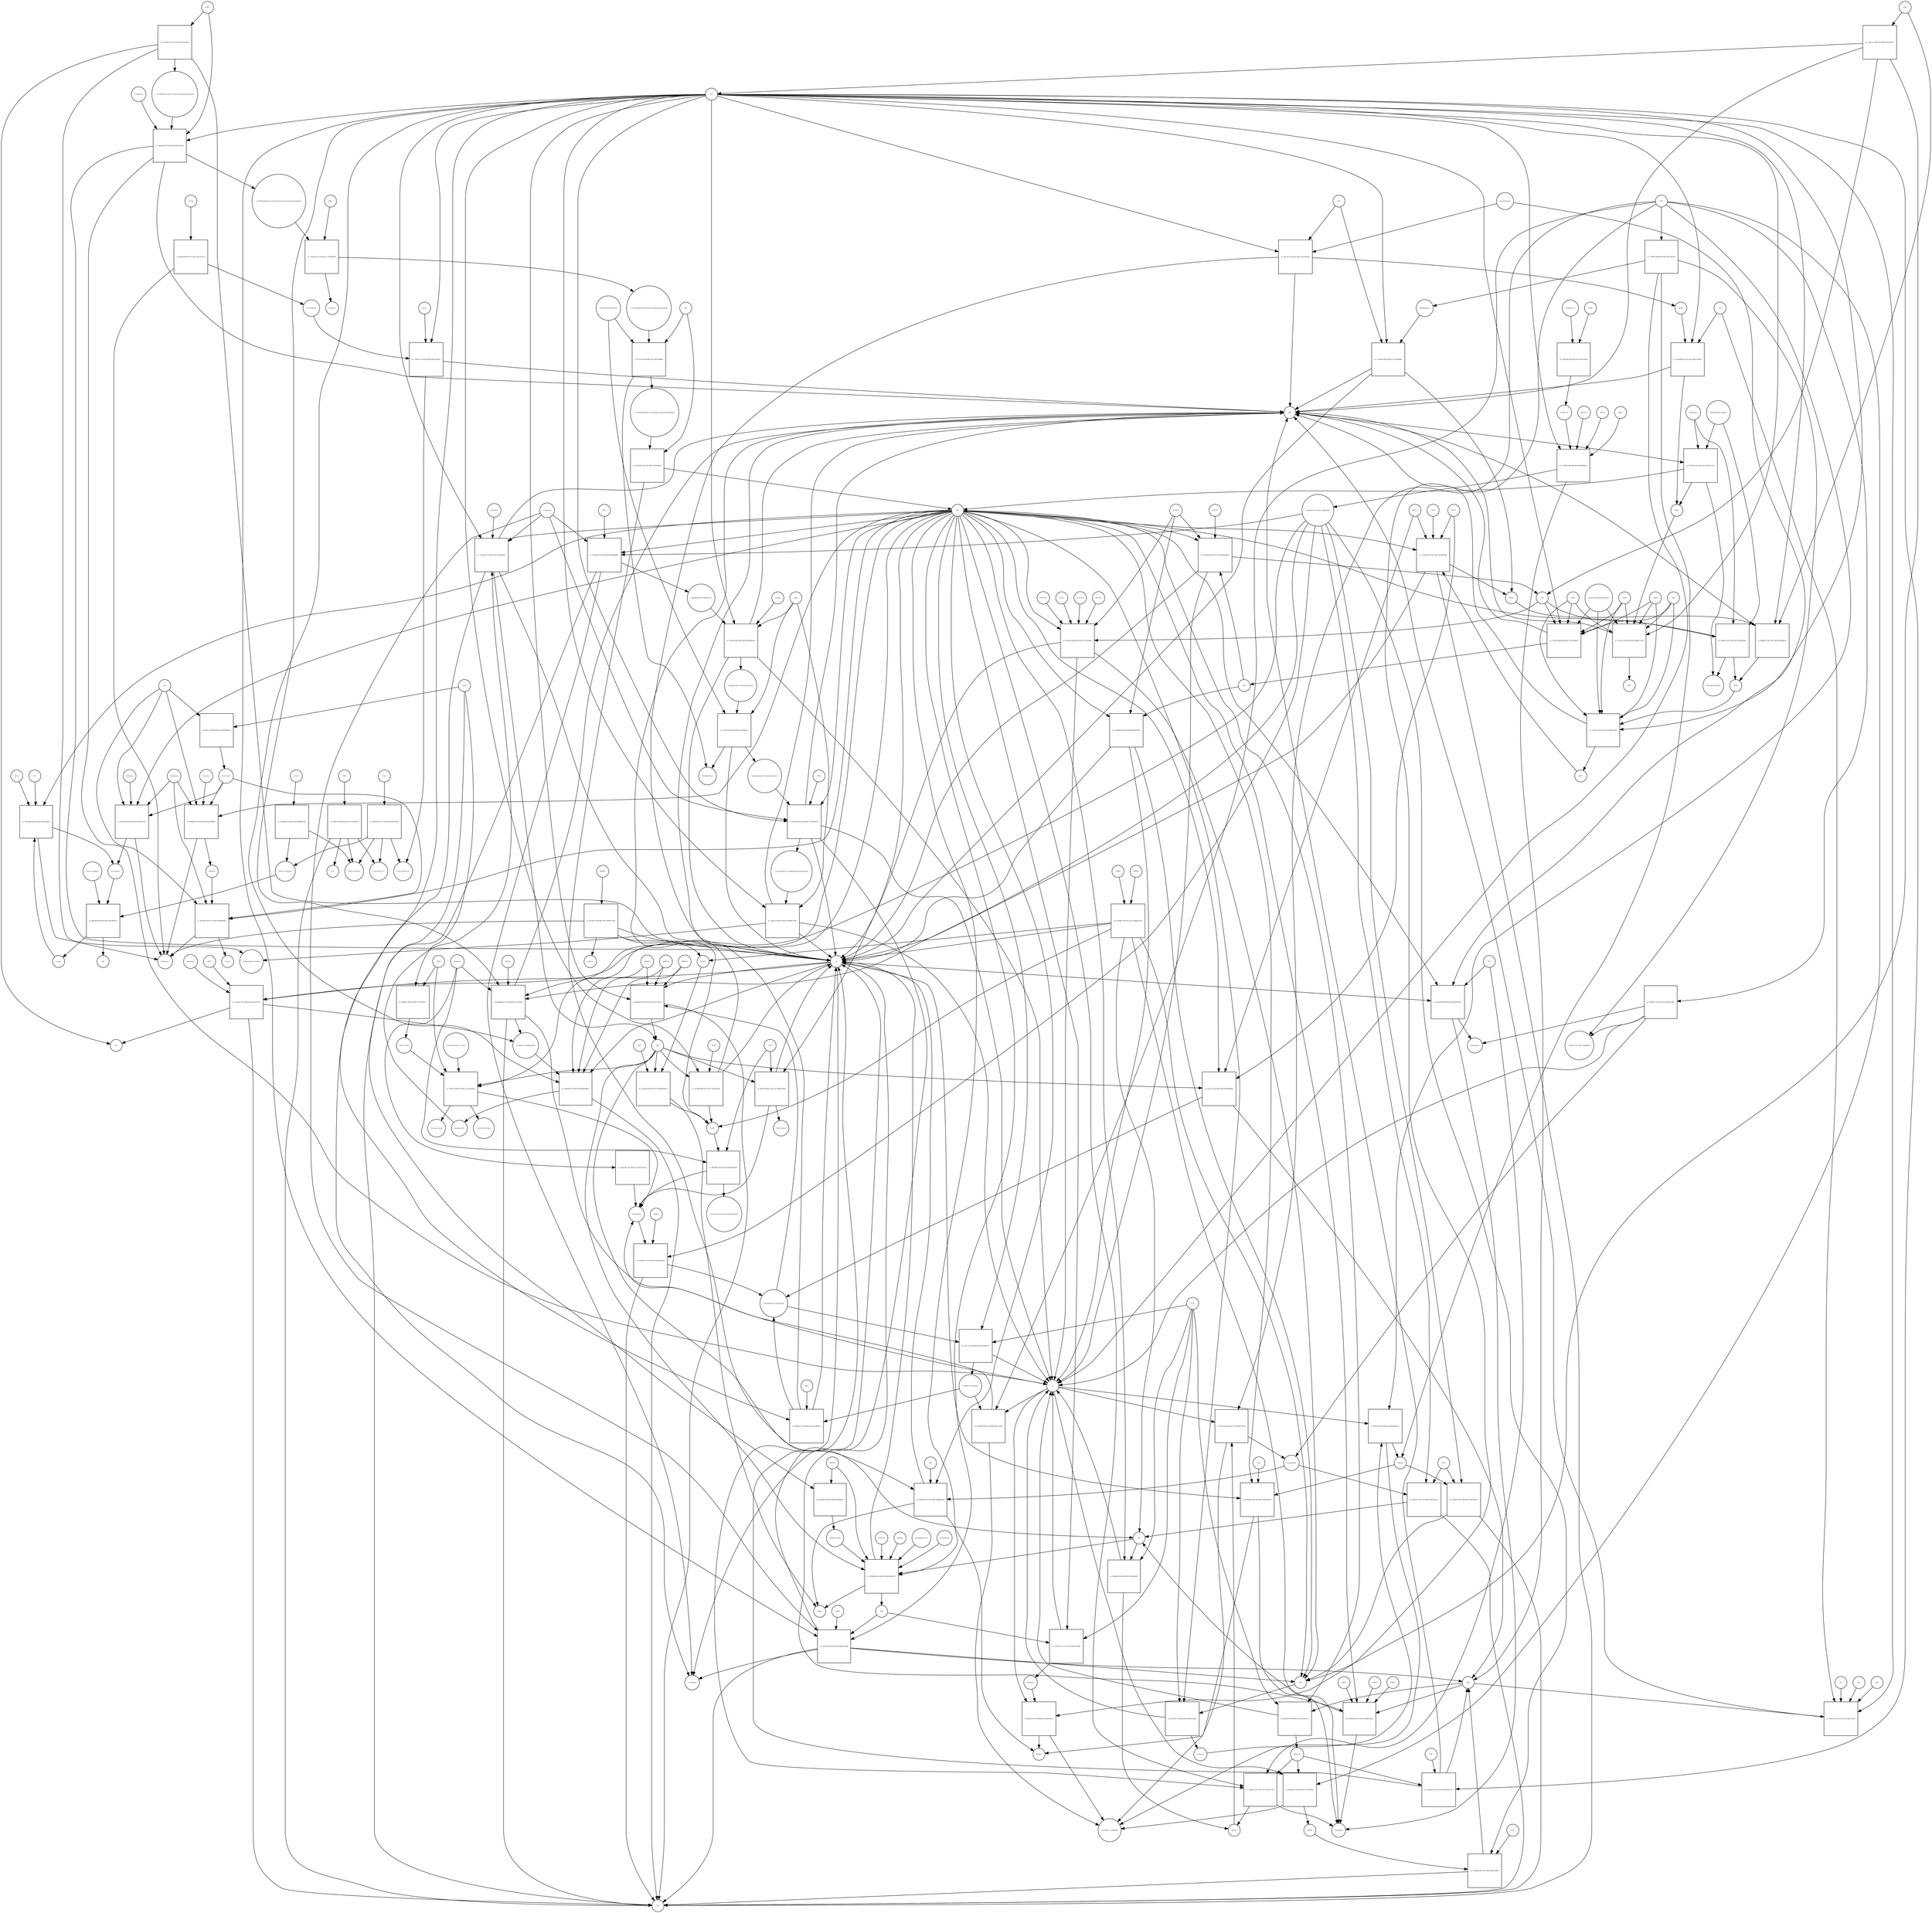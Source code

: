 strict digraph  {
"pr_6623ea08-6d92-4c07-939e-d4a5cd7e277a" [annotation="", bipartite=1, cls=process, fontsize=4, label="pr_6623ea08-6d92-4c07-939e-d4a5cd7e277a", shape=square];
"D-Galactose" [annotation="urn_miriam_obo.chebi_CHEBI%3A27667|urn_miriam_pubchem.compound_439353", bipartite=0, cls="simple chemical", fontsize=4, label="D-Galactose", shape=circle];
"Î±-D-Galactose" [annotation="urn_miriam_obo.chebi_CHEBI%3A28061|urn_miriam_pubchem.compound_439357", bipartite=0, cls="simple chemical", fontsize=4, label="Î±-D-Galactose", shape=circle];
GALM [annotation="", bipartite=0, cls=macromolecule, fontsize=4, label=GALM, shape=circle];
"pr_7761427b-7e76-4ea0-b6bb-eb61c166430e" [annotation="", bipartite=1, cls=process, fontsize=4, label="pr_7761427b-7e76-4ea0-b6bb-eb61c166430e", shape=square];
"Î±-D-Galactose-1P" [annotation="urn_miriam_obo.chebi_CHEBI%3A17973|urn_miriam_pubchem.compound_123912", bipartite=0, cls="simple chemical", fontsize=4, label="Î±-D-Galactose-1P", shape=circle];
GALK1 [annotation="", bipartite=0, cls=macromolecule, fontsize=4, label=GALK1, shape=circle];
ATP [annotation="urn_miriam_obo.chebi_CHEBI%3A15422|urn_miriam_pubchem.compound_5957", bipartite=0, cls="simple chemical", fontsize=4, label=ATP, shape=circle];
ADP [annotation="urn_miriam_obo.chebi_CHEBI%3A16761|urn_miriam_pubchem.compound_6022", bipartite=0, cls="simple chemical", fontsize=4, label=ADP, shape=circle];
"pr_85a625ad-f317-4770-a262-035d027e0ab9" [annotation="", bipartite=1, cls=process, fontsize=4, label="pr_85a625ad-f317-4770-a262-035d027e0ab9", shape=square];
"UDP-Î±-D-Galactose" [annotation="urn_miriam_obo.chebi_CHEBI%3A66914|urn_miriam_pubchem.compound_18068", bipartite=0, cls="simple chemical", fontsize=4, label="UDP-Î±-D-Galactose", shape=circle];
GALT [annotation="", bipartite=0, cls=macromolecule, fontsize=4, label=GALT, shape=circle];
"UDP-Î±-D-Glucose" [annotation="urn_miriam_obo.chebi_CHEBI%3A46229|urn_miriam_pubchem.compound_8629", bipartite=0, cls="simple chemical", fontsize=4, label="UDP-Î±-D-Glucose", shape=circle];
"Î±-D-Glucose-1-P" [annotation="urn_miriam_obo.chebi_CHEBI%3A29042|urn_miriam_pubchem.compound_439165", bipartite=0, cls="simple chemical", fontsize=4, label="Î±-D-Glucose-1-P", shape=circle];
"pr_d39d1cf4-9d83-4956-be22-e7125b556160" [annotation="", bipartite=1, cls=process, fontsize=4, label="pr_d39d1cf4-9d83-4956-be22-e7125b556160", shape=square];
UGP2 [annotation="", bipartite=0, cls=macromolecule, fontsize=4, label=UGP2, shape=circle];
PPi [annotation="urn_miriam_obo.chebi_CHEBI%3A18361|urn_miriam_pubchem.compound_644102", bipartite=0, cls="simple chemical", fontsize=4, label=PPi, shape=circle];
UTP [annotation="urn_miriam_obo.chebi_CHEBI%3A15713|urn_miriam_pubchem.compound_6133", bipartite=0, cls="simple chemical", fontsize=4, label=UTP, shape=circle];
"pr_b3dfd36f-0cb7-4bb1-9a16-b568685ad56c" [annotation="", bipartite=1, cls=process, fontsize=4, label="pr_b3dfd36f-0cb7-4bb1-9a16-b568685ad56c", shape=square];
GALE [annotation="", bipartite=0, cls=macromolecule, fontsize=4, label=GALE, shape=circle];
Lactose [annotation="urn_miriam_obo.chebi_CHEBI%3A17716|urn_miriam_pubchem.compound_440995", bipartite=0, cls="simple chemical", fontsize=4, label=Lactose, shape=circle];
"pr_28c5ab0d-af0f-4fe3-b5aa-f3bd21ebd2e3" [annotation="", bipartite=1, cls=process, fontsize=4, label="pr_28c5ab0d-af0f-4fe3-b5aa-f3bd21ebd2e3", shape=square];
GLB1 [annotation="", bipartite=0, cls=macromolecule, fontsize=4, label=GLB1, shape=circle];
LCT [annotation="", bipartite=0, cls=macromolecule, fontsize=4, label=LCT, shape=circle];
H2O [annotation="urn_miriam_obo.chebi_CHEBI%3A15377|urn_miriam_pubchem.compound_962", bipartite=0, cls="simple chemical", fontsize=4, label=H2O, shape=circle];
"Î±-D-Glucose" [annotation="urn_miriam_obo.chebi_CHEBI%3A28102|urn_miriam_pubchem.compound_79025", bipartite=0, cls="simple chemical", fontsize=4, label="Î±-D-Glucose", shape=circle];
"pr_645339a7-4dc4-46bc-934a-7adf8312c5b4" [annotation="", bipartite=1, cls=process, fontsize=4, label="pr_645339a7-4dc4-46bc-934a-7adf8312c5b4", shape=square];
Galacitol [annotation="urn_miriam_obo.chebi_CHEBI%3A16813|urn_miriam_pubchem.compound_11850", bipartite=0, cls="simple chemical", fontsize=4, label=Galacitol, shape=circle];
AKR1B1 [annotation="", bipartite=0, cls=macromolecule, fontsize=4, label=AKR1B1, shape=circle];
NADP [annotation="urn_miriam_obo.chebi_CHEBI%3A18009|urn_miriam_pubchem.compound_5886", bipartite=0, cls="simple chemical", fontsize=4, label=NADP, shape=circle];
NADPH [annotation="urn_miriam_obo.chebi_CHEBI%3A16474|urn_miriam_pubchem.compound_5884", bipartite=0, cls="simple chemical", fontsize=4, label=NADPH, shape=circle];
H [annotation="urn_miriam_obo.chebi_CHEBI%3A24636|urn_miriam_pubchem.compound_1038", bipartite=0, cls="simple chemical", fontsize=4, label=H, shape=circle];
Melibiose [annotation="urn_miriam_obo.chebi_CHEBI%3A28053|urn_miriam_pubchem.compound_440658", bipartite=0, cls="simple chemical", fontsize=4, label=Melibiose, shape=circle];
"pr_b3a3f3d0-9d2f-476d-a7b9-ba726070ca62" [annotation="", bipartite=1, cls=process, fontsize=4, label="pr_b3a3f3d0-9d2f-476d-a7b9-ba726070ca62", shape=square];
GLA [annotation="", bipartite=0, cls=macromolecule, fontsize=4, label=GLA, shape=circle];
GLA_Nsp14 [annotation="", bipartite=0, cls=complex, fontsize=4, label=GLA_Nsp14, shape=circle];
Migalastat [annotation="urn_miriam_pubmed_10866822|urn_miriam_obo.chebi_CHEBI%3A135923|urn_miriam_pubchem.compound_176077", bipartite=0, cls="simple chemical", fontsize=4, label=Migalastat, shape=circle];
Raffinose [annotation="urn_miriam_obo.chebi_CHEBI%3A16634|urn_miriam_pubchem.compound_439242", bipartite=0, cls="simple chemical", fontsize=4, label=Raffinose, shape=circle];
"pr_66b39005-5061-471c-85a6-d1dd43381f85" [annotation="", bipartite=1, cls=process, fontsize=4, label="pr_66b39005-5061-471c-85a6-d1dd43381f85", shape=square];
Sucrose [annotation="urn_miriam_obo.chebi_CHEBI%3A17992|urn_miriam_pubchem.compound_5988", bipartite=0, cls="simple chemical", fontsize=4, label=Sucrose, shape=circle];
"pr_d8dfba02-6a50-4b7b-9fb3-25ea789d170e" [annotation="", bipartite=1, cls=process, fontsize=4, label="pr_d8dfba02-6a50-4b7b-9fb3-25ea789d170e", shape=square];
"lactose synthetase" [annotation="", bipartite=0, cls=complex, fontsize=4, label="lactose synthetase", shape=circle];
UDP [annotation="urn_miriam_obo.chebi_CHEBI%3A17659|urn_miriam_pubchem.compound_6031", bipartite=0, cls="simple chemical", fontsize=4, label=UDP, shape=circle];
Stachyose [annotation="urn_miriam_obo.chebi_CHEBI%3A17164|urn_miriam_pubchem.compound_439531", bipartite=0, cls="simple chemical", fontsize=4, label=Stachyose, shape=circle];
"pr_868d938a-2170-439f-a4b8-d0cb097b8d63" [annotation="", bipartite=1, cls=process, fontsize=4, label="pr_868d938a-2170-439f-a4b8-d0cb097b8d63", shape=square];
NAD [annotation="urn_miriam_obo.chebi_CHEBI%3A15846|urn_miriam_pubchem.compound_5892", bipartite=0, cls="simple chemical", fontsize=4, label=NAD, shape=circle];
"pr_cfae5d08-6856-4237-9b1e-10a513e2b5a9" [annotation="", bipartite=1, cls=process, fontsize=4, label="pr_cfae5d08-6856-4237-9b1e-10a513e2b5a9", shape=square];
NADK [annotation="", bipartite=0, cls=macromolecule, fontsize=4, label=NADK, shape=circle];
"pr_e3a9c009-b242-4d51-b1e0-d96ebb41b075" [annotation="", bipartite=1, cls=process, fontsize=4, label="pr_e3a9c009-b242-4d51-b1e0-d96ebb41b075", shape=square];
NADH [annotation="urn_miriam_obo.chebi_CHEBI%3A16908|urn_miriam_pubchem.compound_439153", bipartite=0, cls="simple chemical", fontsize=4, label=NADH, shape=circle];
NNT [annotation="", bipartite=0, cls=macromolecule, fontsize=4, label=NNT, shape=circle];
"Deamino-NAD" [annotation="urn_miriam_obo.chebi_CHEBI%3A18304|urn_miriam_pubchem.compound_135421870", bipartite=0, cls="simple chemical", fontsize=4, label="Deamino-NAD", shape=circle];
"pr_2e7ee08e-c7d7-4fbd-9c44-8729969f82d5" [annotation="", bipartite=1, cls=process, fontsize=4, label="pr_2e7ee08e-c7d7-4fbd-9c44-8729969f82d5", shape=square];
NADSYN1 [annotation=urn_miriam_pubmed_12547821, bipartite=0, cls=macromolecule, fontsize=4, label=NADSYN1, shape=circle];
"L-Glutamine" [annotation="urn_miriam_obo.chebi_CHEBI%3A18050|urn_miriam_pubchem.compound_5961", bipartite=0, cls="simple chemical", fontsize=4, label="L-Glutamine", shape=circle];
"L-Glutamate" [annotation="urn_miriam_obo.chebi_CHEBI%3A16015|urn_miriam_pubchem.compound_33032", bipartite=0, cls="simple chemical", fontsize=4, label="L-Glutamate", shape=circle];
"Nicotinamide D-ribonucleotide" [annotation="urn_miriam_obo.chebi_CHEBI%3A16171|urn_miriam_pubchem.compound_14180", bipartite=0, cls="simple chemical", fontsize=4, label="Nicotinamide D-ribonucleotide", shape=circle];
"pr_bb0caeff-3464-4350-93c3-8a2871172e8e" [annotation="", bipartite=1, cls=process, fontsize=4, label="pr_bb0caeff-3464-4350-93c3-8a2871172e8e", shape=square];
NMNAT2 [annotation=urn_miriam_pubmed_12359228, bipartite=0, cls=macromolecule, fontsize=4, label=NMNAT2, shape=circle];
NMNAT1 [annotation=urn_miriam_pubmed_12359228, bipartite=0, cls=macromolecule, fontsize=4, label=NMNAT1, shape=circle];
NMNAT3 [annotation=urn_miriam_pubmed_17402747, bipartite=0, cls=macromolecule, fontsize=4, label=NMNAT3, shape=circle];
"pr_a5dc3cc8-012f-4601-98ad-836deddedd93" [annotation="", bipartite=1, cls=process, fontsize=4, label="pr_a5dc3cc8-012f-4601-98ad-836deddedd93", shape=square];
ENPP1 [annotation="", bipartite=0, cls=macromolecule, fontsize=4, label=ENPP1, shape=circle];
ENPP3 [annotation="", bipartite=0, cls=macromolecule, fontsize=4, label=ENPP3, shape=circle];
AMP [annotation="urn_miriam_obo.chebi_CHEBI%3A16027|urn_miriam_pubchem.compound_6083", bipartite=0, cls="simple chemical", fontsize=4, label=AMP, shape=circle];
"N-Ribosyl-nicotinamide" [annotation="urn_miriam_obo.chebi_CHEBI%3A15927|urn_miriam_pubchem.compound_439924", bipartite=0, cls="simple chemical", fontsize=4, label="N-Ribosyl-nicotinamide", shape=circle];
"pr_999ea51e-10d1-4d20-a7a3-05cc298faaa3" [annotation="", bipartite=1, cls=process, fontsize=4, label="pr_999ea51e-10d1-4d20-a7a3-05cc298faaa3", shape=square];
NRK1 [annotation="", bipartite=0, cls=macromolecule, fontsize=4, label=NRK1, shape=circle];
"pr_74cc73c1-1f8b-4f1d-96e2-4dc80f3397ce" [annotation="", bipartite=1, cls=process, fontsize=4, label="pr_74cc73c1-1f8b-4f1d-96e2-4dc80f3397ce", shape=square];
NT5E [annotation=urn_miriam_pubmed_2848759, bipartite=0, cls=macromolecule, fontsize=4, label=NT5E, shape=circle];
Pi [annotation="urn_miriam_obo.chebi_CHEBI%3A18367|urn_miriam_pubchem.compound_1061", bipartite=0, cls="simple chemical", fontsize=4, label=Pi, shape=circle];
Nicotinate [annotation="urn_miriam_obo.chebi_CHEBI%3A32544|urn_miriam_pubchem.compound_937", bipartite=0, cls="simple chemical", fontsize=4, label=Nicotinate, shape=circle];
"pr_68702995-6383-4f24-9eaa-f8a5004f206d" [annotation="", bipartite=1, cls=process, fontsize=4, label="pr_68702995-6383-4f24-9eaa-f8a5004f206d", shape=square];
Nicotinamide [annotation="urn_miriam_obo.chebi_CHEBI%3A17154|urn_miriam_pubchem.compound_936", bipartite=0, cls="simple chemical", fontsize=4, label=Nicotinamide, shape=circle];
CD38 [annotation=urn_miriam_pubmed_16690024, bipartite=0, cls=macromolecule, fontsize=4, label=CD38, shape=circle];
"nicotinate-adenine dinucleotide phosphate" [annotation="urn_miriam_obo.chebi_CHEBI%3A75967|urn_miriam_pubchem.compound_71768143", bipartite=0, cls="simple chemical", fontsize=4, label="nicotinate-adenine dinucleotide phosphate", shape=circle];
"pr_8c4d3dac-27e5-41cd-991d-9e6bb300e88d" [annotation="", bipartite=1, cls=process, fontsize=4, label="pr_8c4d3dac-27e5-41cd-991d-9e6bb300e88d", shape=square];
NAMPT [annotation="", bipartite=0, cls=macromolecule, fontsize=4, label=NAMPT, shape=circle];
"5-phospho-Î±-D-ribose 1-diphosphate" [annotation="urn_miriam_obo.chebi_CHEBI%3A17111|urn_miriam_pubchem.compound_7339", bipartite=0, cls="simple chemical", fontsize=4, label="5-phospho-Î±-D-ribose 1-diphosphate", shape=circle];
"pr_d5a4e0b8-ab93-4813-b48b-9bbdccc0abff" [annotation="", bipartite=1, cls=process, fontsize=4, label="pr_d5a4e0b8-ab93-4813-b48b-9bbdccc0abff", shape=square];
PNP [annotation="", bipartite=0, cls=macromolecule, fontsize=4, label=PNP, shape=circle];
"Î±-D-Ribose 1-phosphate" [annotation="urn_miriam_obo.chebi_CHEBI%3A16300|urn_miriam_pubchem.compound_439236", bipartite=0, cls="simple chemical", fontsize=4, label="Î±-D-Ribose 1-phosphate", shape=circle];
"pr_f782e35c-dbb2-4c28-893c-2acdd51064ad" [annotation="", bipartite=1, cls=process, fontsize=4, label="pr_f782e35c-dbb2-4c28-893c-2acdd51064ad", shape=square];
SIRT5 [annotation=urn_miriam_pubmed_17694089, bipartite=0, cls=macromolecule, fontsize=4, label=SIRT5, shape=circle];
SIRT5_Nsp14 [annotation="", bipartite=0, cls=complex, fontsize=4, label=SIRT5_Nsp14, shape=circle];
"Histone N6-acetyl-L-lysine" [annotation="urn_miriam_pubchem.substance_5094", bipartite=0, cls="simple chemical", fontsize=4, label="Histone N6-acetyl-L-lysine", shape=circle];
"O-Acetyl-ADP-ribose" [annotation="urn_miriam_obo.chebi_CHEBI%3A76279|urn_miriam_pubchem.compound_72193709", bipartite=0, cls="simple chemical", fontsize=4, label="O-Acetyl-ADP-ribose", shape=circle];
"Histone-L-lysine" [annotation="urn_miriam_obo.chebi_CHEBI%3A5738|urn_miriam_pubchem.substance_5447|urn_miriam_pubchem.substance_223439948", bipartite=0, cls="simple chemical", fontsize=4, label="Histone-L-lysine", shape=circle];
"pr_44019a39-0b2e-4106-bc3d-146dd1784041" [annotation="", bipartite=1, cls=process, fontsize=4, label="pr_44019a39-0b2e-4106-bc3d-146dd1784041", shape=square];
"ADP-D-ribose" [annotation="urn_miriam_obo.chebi_CHEBI%3A16960|urn_miriam_pubchem.compound_33576", bipartite=0, cls="simple chemical", fontsize=4, label="ADP-D-ribose", shape=circle];
"Nicotinate D-ribonucleotide" [annotation="urn_miriam_obo.chebi_CHEBI%3A15763|urn_miriam_pubchem.compound_121992", bipartite=0, cls="simple chemical", fontsize=4, label="Nicotinate D-ribonucleotide", shape=circle];
"pr_d1aff54e-ff17-4dd3-953d-d4e68b35bb07" [annotation="", bipartite=1, cls=process, fontsize=4, label="pr_d1aff54e-ff17-4dd3-953d-d4e68b35bb07", shape=square];
Quinolinate [annotation="urn_miriam_obo.chebi_CHEBI%3A16675|urn_miriam_pubchem.compound_1066", bipartite=0, cls="simple chemical", fontsize=4, label=Quinolinate, shape=circle];
"pr_cca46187-1047-4b8f-a4c2-5f58ae75cbec" [annotation="", bipartite=1, cls=process, fontsize=4, label="pr_cca46187-1047-4b8f-a4c2-5f58ae75cbec", shape=square];
QPRT [annotation="", bipartite=0, cls=macromolecule, fontsize=4, label=QPRT, shape=circle];
CO2 [annotation="urn_miriam_obo.chebi_CHEBI%3A16526|urn_miriam_pubchem.compound_280", bipartite=0, cls="simple chemical", fontsize=4, label=CO2, shape=circle];
"pr_36e89b30-ee7e-4c9a-9389-8c1a11836256" [annotation="", bipartite=1, cls=process, fontsize=4, label="pr_36e89b30-ee7e-4c9a-9389-8c1a11836256", shape=square];
NAPRT1 [annotation="", bipartite=0, cls=macromolecule, fontsize=4, label=NAPRT1, shape=circle];
"pr_a60e7b9f-e54e-436a-91a1-e98529c02c03" [annotation="", bipartite=1, cls=process, fontsize=4, label="pr_a60e7b9f-e54e-436a-91a1-e98529c02c03", shape=square];
"Î±D-Ribose 1P" [annotation="urn_miriam_obo.chebi_CHEBI%3A16300|urn_miriam_pubchem.compound_439236", bipartite=0, cls="simple chemical", fontsize=4, label="Î±D-Ribose 1P", shape=circle];
"pr_acd5656f-9ad6-44df-937b-a5af81519408" [annotation="", bipartite=1, cls=process, fontsize=4, label="pr_acd5656f-9ad6-44df-937b-a5af81519408", shape=square];
"D-Ribose 5P" [annotation="urn_miriam_obo.chebi_CHEBI%3A78679|urn_miriam_pubchem.compound_439167", bipartite=0, cls="simple chemical", fontsize=4, label="D-Ribose 5P", shape=circle];
PGM2 [annotation="", bipartite=0, cls=macromolecule, fontsize=4, label=PGM2, shape=circle];
"pr_71c8052f-4bd9-4bf5-8936-6dd5ff956b14" [annotation="", bipartite=1, cls=process, fontsize=4, label="pr_71c8052f-4bd9-4bf5-8936-6dd5ff956b14", shape=square];
PRPS1 [annotation="", bipartite=0, cls=macromolecule, fontsize=4, label=PRPS1, shape=circle];
PRPS2 [annotation="", bipartite=0, cls=macromolecule, fontsize=4, label=PRPS2, shape=circle];
PRPS1L1 [annotation="", bipartite=0, cls=macromolecule, fontsize=4, label=PRPS1L1, shape=circle];
"pr_45e9e098-2cb4-4fb8-b360-9b95b898dd8a" [annotation="", bipartite=1, cls=process, fontsize=4, label="pr_45e9e098-2cb4-4fb8-b360-9b95b898dd8a", shape=square];
"5-phospho-beta-D-ribosylamine" [annotation="urn_miriam_obo.chebi_CHEBI%3A37737|urn_miriam_pubchem.compound_439905", bipartite=0, cls="simple chemical", fontsize=4, label="5-phospho-beta-D-ribosylamine", shape=circle];
PPAT [annotation="", bipartite=0, cls=macromolecule, fontsize=4, label=PPAT, shape=circle];
"pr_64dd2f7b-e08c-4500-9dfd-20a29864434b" [annotation="", bipartite=1, cls=process, fontsize=4, label="pr_64dd2f7b-e08c-4500-9dfd-20a29864434b", shape=square];
"5-phospho-beta-D-ribosylglycinamide" [annotation="urn_miriam_obo.chebi_CHEBI%3A143788|urn_miriam_pubchem.compound_129630972", bipartite=0, cls="simple chemical", fontsize=4, label="5-phospho-beta-D-ribosylglycinamide", shape=circle];
GART [annotation="", bipartite=0, cls=macromolecule, fontsize=4, label=GART, shape=circle];
Glycine [annotation="urn_miriam_obo.chebi_CHEBI%3A15428|urn_miriam_pubchem.compound_750", bipartite=0, cls="simple chemical", fontsize=4, label=Glycine, shape=circle];
"pr_1a12f17d-fda3-42a9-8936-2d1185b4457a" [annotation="", bipartite=1, cls=process, fontsize=4, label="pr_1a12f17d-fda3-42a9-8936-2d1185b4457a", shape=square];
"5-phosphoribosyl-N-formylglycinamide" [annotation="urn_miriam_pubchem.compound_129652037", bipartite=0, cls="simple chemical", fontsize=4, label="5-phosphoribosyl-N-formylglycinamide", shape=circle];
"10-Formyltetrahydrofolate" [annotation="urn_miriam_obo.chebi_CHEBI%3A15637|urn_miriam_pubchem.compound_135450591", bipartite=0, cls="simple chemical", fontsize=4, label="10-Formyltetrahydrofolate", shape=circle];
Tetrahydrofolate [annotation="urn_miriam_obo.chebi_CHEBI%3A67016|urn_miriam_pubchem.compound_135444742", bipartite=0, cls="simple chemical", fontsize=4, label=Tetrahydrofolate, shape=circle];
"pr_858339b3-98ce-44c8-b907-c776b4aebe7d" [annotation="", bipartite=1, cls=process, fontsize=4, label="pr_858339b3-98ce-44c8-b907-c776b4aebe7d", shape=square];
"2-(Formamido)-N1-(5'-phosphoribosyl)acetamidine" [annotation="urn_miriam_pubchem.compound_5462266", bipartite=0, cls="simple chemical", fontsize=4, label="2-(Formamido)-N1-(5'-phosphoribosyl)acetamidine", shape=circle];
PFAS [annotation="", bipartite=0, cls=macromolecule, fontsize=4, label=PFAS, shape=circle];
"pr_308eec24-3ddc-4558-832e-998f48577ab0" [annotation="", bipartite=1, cls=process, fontsize=4, label="pr_308eec24-3ddc-4558-832e-998f48577ab0", shape=square];
"Aminoimidazole ribotide" [annotation="urn_miriam_obo.chebi_CHEBI%3A138560|urn_miriam_pubchem.compound_161500", bipartite=0, cls="simple chemical", fontsize=4, label="Aminoimidazole ribotide", shape=circle];
"pr_5a1144b5-0c74-41c1-927f-e8c7adc463d6" [annotation="", bipartite=1, cls=process, fontsize=4, label="pr_5a1144b5-0c74-41c1-927f-e8c7adc463d6", shape=square];
"1-(5-Phospho-D-ribosyl)-5-amino-4-imidazolecarboxylate" [annotation="urn_miriam_obo.chebi_CHEBI%3A28413|urn_miriam_pubchem.compound_165388", bipartite=0, cls="simple chemical", fontsize=4, label="1-(5-Phospho-D-ribosyl)-5-amino-4-imidazolecarboxylate", shape=circle];
PAICS [annotation="", bipartite=0, cls=macromolecule, fontsize=4, label=PAICS, shape=circle];
"pr_cdda0c06-a8f1-492a-87d3-4010554cf6cf" [annotation="", bipartite=1, cls=process, fontsize=4, label="pr_cdda0c06-a8f1-492a-87d3-4010554cf6cf", shape=square];
"1-(5'-Phosphoribosyl)-5-amino-4-(N-succinocarboxamide)-imidazole" [annotation="urn_miriam_obo.chebi_CHEBI%3A18319|urn_miriam_pubchem.compound_160666", bipartite=0, cls="simple chemical", fontsize=4, label="1-(5'-Phosphoribosyl)-5-amino-4-(N-succinocarboxamide)-imidazole", shape=circle];
"L-Aspartate" [annotation="urn_miriam_obo.chebi_CHEBI%3A17053|urn_miriam_pubchem.compound_5960", bipartite=0, cls="simple chemical", fontsize=4, label="L-Aspartate", shape=circle];
"pr_115634d5-57a2-4cd6-adea-7363bb8266ff" [annotation="", bipartite=1, cls=process, fontsize=4, label="pr_115634d5-57a2-4cd6-adea-7363bb8266ff", shape=square];
"1-(5'-Phosphoribosyl)-5-amino-4-imidazolecarboxamide" [annotation="urn_miriam_obo.chebi_CHEBI%3A18406|urn_miriam_pubchem.compound_65110", bipartite=0, cls="simple chemical", fontsize=4, label="1-(5'-Phosphoribosyl)-5-amino-4-imidazolecarboxamide", shape=circle];
ADSL [annotation="", bipartite=0, cls=macromolecule, fontsize=4, label=ADSL, shape=circle];
Fumarate [annotation="urn_miriam_obo.chebi_CHEBI%3A29806|urn_miriam_pubchem.compound_5460307", bipartite=0, cls="simple chemical", fontsize=4, label=Fumarate, shape=circle];
"pr_82ce5710-bf3d-46d6-83e2-c9f07590065d" [annotation="", bipartite=1, cls=process, fontsize=4, label="pr_82ce5710-bf3d-46d6-83e2-c9f07590065d", shape=square];
"1-(5'-Phosphoribosyl)-5-formamido-4-imidazolecarboxamide" [annotation="urn_miriam_obo.chebi_CHEBI%3A18381|urn_miriam_pubchem.compound_166760", bipartite=0, cls="simple chemical", fontsize=4, label="1-(5'-Phosphoribosyl)-5-formamido-4-imidazolecarboxamide", shape=circle];
ATIC [annotation="", bipartite=0, cls=macromolecule, fontsize=4, label=ATIC, shape=circle];
"pr_fd32a59e-c4bc-4356-90d6-3741833daf49" [annotation="", bipartite=1, cls=process, fontsize=4, label="pr_fd32a59e-c4bc-4356-90d6-3741833daf49", shape=square];
IMP [annotation="urn_miriam_obo.chebi_CHEBI%3A17202|urn_miriam_pubchem.compound_135398640", bipartite=0, cls="simple chemical", fontsize=4, label=IMP, shape=circle];
"pr_9196604e-bc6c-44a6-9d50-8b78bab7bc75" [annotation="", bipartite=1, cls=process, fontsize=4, label="pr_9196604e-bc6c-44a6-9d50-8b78bab7bc75", shape=square];
XMP [annotation="urn_miriam_obo.chebi_CHEBI%3A15652|urn_miriam_pubchem.compound_73323", bipartite=0, cls="simple chemical", fontsize=4, label=XMP, shape=circle];
IMPDH1 [annotation="", bipartite=0, cls=macromolecule, fontsize=4, label=IMPDH1, shape=circle];
IMPDH2 [annotation="", bipartite=0, cls=macromolecule, fontsize=4, label=IMPDH2, shape=circle];
IMPDH2_Nsp14 [annotation="", bipartite=0, cls=complex, fontsize=4, label=IMPDH2_Nsp14, shape=circle];
"Mycophenolic acid" [annotation="urn_miriam_pubmed_5799033|urn_miriam_obo.chebi_CHEBI%3A168396|urn_miriam_pubchem.compound_446541", bipartite=0, cls="simple chemical", fontsize=4, label="Mycophenolic acid", shape=circle];
Merimepodib [annotation="urn_miriam_pubmed_10878288|urn_miriam_pubchem.compound_53241", bipartite=0, cls="simple chemical", fontsize=4, label=Merimepodib, shape=circle];
Ribavirin [annotation="urn_miriam_pubmed_22555152|urn_miriam_obo.chebi_CHEBI%3A63580|urn_miriam_pubchem.compound_37542", bipartite=0, cls="simple chemical", fontsize=4, label=Ribavirin, shape=circle];
"pr_e9937799-baaf-4074-af03-d6db53a3a4f9" [annotation="", bipartite=1, cls=process, fontsize=4, label="pr_e9937799-baaf-4074-af03-d6db53a3a4f9", shape=square];
GMP [annotation="urn_miriam_obo.chebi_CHEBI%3A17345|urn_miriam_pubchem.compound_135398631", bipartite=0, cls="simple chemical", fontsize=4, label=GMP, shape=circle];
GMPS [annotation=urn_miriam_pubmed_8089153, bipartite=0, cls=macromolecule, fontsize=4, label=GMPS, shape=circle];
"pr_1485cc21-1846-4b21-98ad-3d27bfe634cb" [annotation="", bipartite=1, cls=process, fontsize=4, label="pr_1485cc21-1846-4b21-98ad-3d27bfe634cb", shape=square];
GDP [annotation="urn_miriam_obo.chebi_CHEBI%3A17552|urn_miriam_pubchem.compound_135398619", bipartite=0, cls="simple chemical", fontsize=4, label=GDP, shape=circle];
GUK1 [annotation=urn_miriam_pubmed_8663313, bipartite=0, cls=macromolecule, fontsize=4, label=GUK1, shape=circle];
"pr_12a315e4-98d0-44b4-9017-de7e7e8dbd50" [annotation="", bipartite=1, cls=process, fontsize=4, label="pr_12a315e4-98d0-44b4-9017-de7e7e8dbd50", shape=square];
GTP [annotation="urn_miriam_obo.chebi_CHEBI%3A15996|urn_miriam_pubchem.compound_35398633", bipartite=0, cls="simple chemical", fontsize=4, label=GTP, shape=circle];
NME3 [annotation="", bipartite=0, cls=macromolecule, fontsize=4, label=NME3, shape=circle];
"Nucleoside diphosphate kinase" [annotation="", bipartite=0, cls=complex, fontsize=4, label="Nucleoside diphosphate kinase", shape=circle];
NME5 [annotation="", bipartite=0, cls=macromolecule, fontsize=4, label=NME5, shape=circle];
NME6 [annotation="", bipartite=0, cls=macromolecule, fontsize=4, label=NME6, shape=circle];
NME7 [annotation="", bipartite=0, cls=macromolecule, fontsize=4, label=NME7, shape=circle];
"pr_4ab8a507-d107-4d76-ab97-59fa39efd541" [annotation="", bipartite=1, cls=process, fontsize=4, label="pr_4ab8a507-d107-4d76-ab97-59fa39efd541", shape=square];
dGDP [annotation="urn_miriam_obo.chebi_CHEBI%3A28862|urn_miriam_pubchem.compound_135398595", bipartite=0, cls="simple chemical", fontsize=4, label=dGDP, shape=circle];
"ribonucleoside reductase" [annotation="", bipartite=0, cls=complex, fontsize=4, label="ribonucleoside reductase", shape=circle];
Thioredoxin [annotation="urn_miriam_obo.chebi_CHEBI%3A15033|urn_miriam_pubchem.substance_223441017|urn_miriam_pubchem.substance_3635", bipartite=0, cls="simple chemical", fontsize=4, label=Thioredoxin, shape=circle];
"Thioredoxin disulfide" [annotation="urn_miriam_obo.chebi_CHEBI%3A18191|urn_miriam_pubchem.substance_11533266|urn_miriam_pubchem.substance_3636", bipartite=0, cls="simple chemical", fontsize=4, label="Thioredoxin disulfide", shape=circle];
"pr_c512ef11-b32f-4735-835c-5dd4a2a2f0b5" [annotation="", bipartite=1, cls=process, fontsize=4, label="pr_c512ef11-b32f-4735-835c-5dd4a2a2f0b5", shape=square];
dGTP [annotation="urn_miriam_obo.chebi_CHEBI%3A16497|urn_miriam_pubchem.compound_135398599", bipartite=0, cls="simple chemical", fontsize=4, label=dGTP, shape=circle];
dGMP [annotation="urn_miriam_obo.chebi_CHEBI%3A16192|urn_miriam_pubchem.compound_135398597", bipartite=0, cls="simple chemical", fontsize=4, label=dGMP, shape=circle];
"pr_0bbb0053-794c-4261-9348-62b11d99b74e" [annotation="", bipartite=1, cls=process, fontsize=4, label="pr_0bbb0053-794c-4261-9348-62b11d99b74e", shape=square];
Deoxyguanosine [annotation="urn_miriam_obo.chebi_CHEBI%3A17172|urn_miriam_pubchem.compound_135398592", bipartite=0, cls="simple chemical", fontsize=4, label=Deoxyguanosine, shape=circle];
"pr_1318536f-7d90-4b0f-bfcc-25c534e486eb" [annotation="", bipartite=1, cls=process, fontsize=4, label="pr_1318536f-7d90-4b0f-bfcc-25c534e486eb", shape=square];
DCK [annotation="", bipartite=0, cls=macromolecule, fontsize=4, label=DCK, shape=circle];
"pr_7f049021-6868-4638-9405-f3b21f16e180" [annotation="", bipartite=1, cls=process, fontsize=4, label="pr_7f049021-6868-4638-9405-f3b21f16e180", shape=square];
Guanine [annotation="urn_miriam_obo.chebi_CHEBI%3A16235|urn_miriam_pubchem.compound_135398634", bipartite=0, cls="simple chemical", fontsize=4, label=Guanine, shape=circle];
"2-deoxy-Î±-D-ribose 1-phosphate" [annotation="urn_miriam_obo.chebi_CHEBI%3A28542|urn_miriam_pubchem.compound_439287", bipartite=0, cls="simple chemical", fontsize=4, label="2-deoxy-Î±-D-ribose 1-phosphate", shape=circle];
"pr_e7e66024-f745-4a1c-88cd-22cf8bfdad94" [annotation="", bipartite=1, cls=process, fontsize=4, label="pr_e7e66024-f745-4a1c-88cd-22cf8bfdad94", shape=square];
ITPA [annotation="", bipartite=0, cls=macromolecule, fontsize=4, label=ITPA, shape=circle];
"pr_9d1abcbf-e347-4999-bb2c-69a58d245f51" [annotation="", bipartite=1, cls=process, fontsize=4, label="pr_9d1abcbf-e347-4999-bb2c-69a58d245f51", shape=square];
HPRT1 [annotation="", bipartite=0, cls=macromolecule, fontsize=4, label=HPRT1, shape=circle];
Guanosine [annotation="urn_miriam_obo.chebi_CHEBI%3A16750|urn_miriam_pubchem.compound_135398635", bipartite=0, cls="simple chemical", fontsize=4, label=Guanosine, shape=circle];
"pr_b3552291-e18f-4069-ae40-06c4854561cc" [annotation="", bipartite=1, cls=process, fontsize=4, label="pr_b3552291-e18f-4069-ae40-06c4854561cc", shape=square];
"pr_40720337-4734-46d4-bdf4-54652531b0b4" [annotation="", bipartite=1, cls=process, fontsize=4, label="pr_40720337-4734-46d4-bdf4-54652531b0b4", shape=square];
"pr_974087b8-5d02-4c3e-9755-6bfa8a82d6a3" [annotation="", bipartite=1, cls=process, fontsize=4, label="pr_974087b8-5d02-4c3e-9755-6bfa8a82d6a3", shape=square];
ENTPD2 [annotation="", bipartite=0, cls=macromolecule, fontsize=4, label=ENTPD2, shape=circle];
NTPCR [annotation="", bipartite=0, cls=macromolecule, fontsize=4, label=NTPCR, shape=circle];
"pr_aaad096f-929a-4692-b9eb-0df4a2d97204" [annotation="", bipartite=1, cls=process, fontsize=4, label="pr_aaad096f-929a-4692-b9eb-0df4a2d97204", shape=square];
"pr_232c0d7e-b84e-4d15-a85f-78c37eac4469" [annotation="", bipartite=1, cls=process, fontsize=4, label="pr_232c0d7e-b84e-4d15-a85f-78c37eac4469", shape=square];
ENTPD4 [annotation="", bipartite=0, cls=macromolecule, fontsize=4, label=ENTPD4, shape=circle];
ENTPD5 [annotation="", bipartite=0, cls=macromolecule, fontsize=4, label=ENTPD5, shape=circle];
ENTPD6 [annotation="", bipartite=0, cls=macromolecule, fontsize=4, label=ENTPD6, shape=circle];
CANT1 [annotation="", bipartite=0, cls=macromolecule, fontsize=4, label=CANT1, shape=circle];
"pr_00c99b00-195e-4cae-a225-c894ab2f7d2e" [annotation="", bipartite=1, cls=process, fontsize=4, label="pr_00c99b00-195e-4cae-a225-c894ab2f7d2e", shape=square];
GMPR [annotation="", bipartite=0, cls=macromolecule, fontsize=4, label=GMPR, shape=circle];
GMPR2 [annotation="", bipartite=0, cls=macromolecule, fontsize=4, label=GMPR2, shape=circle];
Ammonium [annotation="urn_miriam_obo.chebi_CHEBI%3A28938|urn_miriam_pubchem.compound_223", bipartite=0, cls="simple chemical", fontsize=4, label=Ammonium, shape=circle];
"pr_6f787f93-9aef-4c73-8ec0-ee9dfac9a543" [annotation="", bipartite=1, cls=process, fontsize=4, label="pr_6f787f93-9aef-4c73-8ec0-ee9dfac9a543", shape=square];
AMDP2 [annotation="", bipartite=0, cls=macromolecule, fontsize=4, label=AMDP2, shape=circle];
AMPD1 [annotation="", bipartite=0, cls=macromolecule, fontsize=4, label=AMPD1, shape=circle];
AMPD3 [annotation="", bipartite=0, cls=macromolecule, fontsize=4, label=AMPD3, shape=circle];
"pr_e574c8c7-1e11-45cc-b438-e9f3e189a668" [annotation="", bipartite=1, cls=process, fontsize=4, label="pr_e574c8c7-1e11-45cc-b438-e9f3e189a668", shape=square];
Xanthosine [annotation="urn_miriam_obo.chebi_CHEBI%3A18107|urn_miriam_pubchem.compound_64959", bipartite=0, cls="simple chemical", fontsize=4, label=Xanthosine, shape=circle];
"pr_4dd61b19-6335-4369-84e3-0ac5b4ed24e2" [annotation="", bipartite=1, cls=process, fontsize=4, label="pr_4dd61b19-6335-4369-84e3-0ac5b4ed24e2", shape=square];
Xanthine [annotation="urn_miriam_obo.chebi_CHEBI%3A15318|urn_miriam_pubchem.compound_1188", bipartite=0, cls="simple chemical", fontsize=4, label=Xanthine, shape=circle];
"pr_66a8afa0-4fe2-48df-9545-af38ea8eb438" [annotation="", bipartite=1, cls=process, fontsize=4, label="pr_66a8afa0-4fe2-48df-9545-af38ea8eb438", shape=square];
Inosine [annotation="urn_miriam_obo.chebi_CHEBI%3A17596|urn_miriam_pubchem.compound_35398641", bipartite=0, cls="simple chemical", fontsize=4, label=Inosine, shape=circle];
"pr_4fe31914-8d58-4e65-97cf-38f9453c56d5" [annotation="", bipartite=1, cls=process, fontsize=4, label="pr_4fe31914-8d58-4e65-97cf-38f9453c56d5", shape=square];
Hypoxanthine [annotation="urn_miriam_obo.chebi_CHEBI%3A17368|urn_miriam_pubchem.compound_135398638", bipartite=0, cls="simple chemical", fontsize=4, label=Hypoxanthine, shape=circle];
"pr_a47ddfa3-f2c6-4e79-b406-ed26b4ffa14d" [annotation="", bipartite=1, cls=process, fontsize=4, label="pr_a47ddfa3-f2c6-4e79-b406-ed26b4ffa14d", shape=square];
XDH [annotation="", bipartite=0, cls=macromolecule, fontsize=4, label=XDH, shape=circle];
"pr_40214a6d-3ddc-44a0-98cd-d1481f482a5a" [annotation="", bipartite=1, cls=process, fontsize=4, label="pr_40214a6d-3ddc-44a0-98cd-d1481f482a5a", shape=square];
GDA [annotation="", bipartite=0, cls=macromolecule, fontsize=4, label=GDA, shape=circle];
"pr_2341bcc2-6522-45ca-b8f3-c084250a33ce" [annotation="", bipartite=1, cls=process, fontsize=4, label="pr_2341bcc2-6522-45ca-b8f3-c084250a33ce", shape=square];
Adenosine [annotation="urn_miriam_obo.chebi_CHEBI%3A16335|urn_miriam_pubchem.compound_60961", bipartite=0, cls="simple chemical", fontsize=4, label=Adenosine, shape=circle];
"pr_38efb1ac-3747-4471-a47e-b70fc53e7eaf" [annotation="", bipartite=1, cls=process, fontsize=4, label="pr_38efb1ac-3747-4471-a47e-b70fc53e7eaf", shape=square];
ADA [annotation="", bipartite=0, cls=macromolecule, fontsize=4, label=ADA, shape=circle];
"pr_fa85daa8-188c-4147-8756-bd68203a3272" [annotation="", bipartite=1, cls=process, fontsize=4, label="pr_fa85daa8-188c-4147-8756-bd68203a3272", shape=square];
ADK [annotation="", bipartite=0, cls=macromolecule, fontsize=4, label=ADK, shape=circle];
"pr_4b0d7419-874f-4608-b153-50fc67ac0373" [annotation="", bipartite=1, cls=process, fontsize=4, label="pr_4b0d7419-874f-4608-b153-50fc67ac0373", shape=square];
"pr_5dc9bf6c-e7d6-48f5-b40c-8ac7539387bc" [annotation="", bipartite=1, cls=process, fontsize=4, label="pr_5dc9bf6c-e7d6-48f5-b40c-8ac7539387bc", shape=square];
Adenine [annotation="urn_miriam_obo.chebi_CHEBI%3A16708|urn_miriam_pubchem.compound_190", bipartite=0, cls="simple chemical", fontsize=4, label=Adenine, shape=circle];
"pr_4199ed48-92b7-4a42-925b-5834b97d085a" [annotation="", bipartite=1, cls=process, fontsize=4, label="pr_4199ed48-92b7-4a42-925b-5834b97d085a", shape=square];
APRT [annotation="", bipartite=0, cls=macromolecule, fontsize=4, label=APRT, shape=circle];
"pr_76be79ce-12d6-47a1-9587-045bb1273093" [annotation="", bipartite=1, cls=process, fontsize=4, label="pr_76be79ce-12d6-47a1-9587-045bb1273093", shape=square];
AK5 [annotation="", bipartite=0, cls=macromolecule, fontsize=4, label=AK5, shape=circle];
AK7 [annotation="", bipartite=0, cls=macromolecule, fontsize=4, label=AK7, shape=circle];
AK1 [annotation="", bipartite=0, cls=macromolecule, fontsize=4, label=AK1, shape=circle];
AK8 [annotation="", bipartite=0, cls=macromolecule, fontsize=4, label=AK8, shape=circle];
"pr_467f469c-71d9-4422-9fca-f556fe1e92b3" [annotation="", bipartite=1, cls=process, fontsize=4, label="pr_467f469c-71d9-4422-9fca-f556fe1e92b3", shape=square];
Deoxyinosine [annotation="urn_miriam_obo.chebi_CHEBI%3A28997|urn_miriam_pubchem.compound_135398593", bipartite=0, cls="simple chemical", fontsize=4, label=Deoxyinosine, shape=circle];
Deoxyadenosine [annotation="urn_miriam_obo.chebi_CHEBI%3A17256|urn_miriam_pubchem.compound_13730", bipartite=0, cls="simple chemical", fontsize=4, label=Deoxyadenosine, shape=circle];
"pr_b191a39b-46f5-4f5d-8326-6c060a0c781c" [annotation="", bipartite=1, cls=process, fontsize=4, label="pr_b191a39b-46f5-4f5d-8326-6c060a0c781c", shape=square];
"pr_55ca2107-d62d-4e43-b482-a4a212b5da35" [annotation="", bipartite=1, cls=process, fontsize=4, label="pr_55ca2107-d62d-4e43-b482-a4a212b5da35", shape=square];
dAMP [annotation="urn_miriam_obo.chebi_CHEBI%3A17713|urn_miriam_pubchem.compound_12599", bipartite=0, cls="simple chemical", fontsize=4, label=dAMP, shape=circle];
"pr_af6c3b89-8f32-4ca0-abae-aad6cdc38ea6" [annotation="", bipartite=1, cls=process, fontsize=4, label="pr_af6c3b89-8f32-4ca0-abae-aad6cdc38ea6", shape=square];
dADP [annotation="urn_miriam_obo.chebi_CHEBI%3A16174|urn_miriam_pubchem.compound_188966", bipartite=0, cls="simple chemical", fontsize=4, label=dADP, shape=circle];
"pr_7a323ccd-7625-4cdf-8657-e64b0e173afd" [annotation="", bipartite=1, cls=process, fontsize=4, label="pr_7a323ccd-7625-4cdf-8657-e64b0e173afd", shape=square];
dATP [annotation="urn_miriam_obo.chebi_CHEBI%3A16284|urn_miriam_pubchem.compound_15993", bipartite=0, cls="simple chemical", fontsize=4, label=dATP, shape=circle];
"pr_10571003-42c0-4a02-a2a3-9b76737cb7e1" [annotation="", bipartite=1, cls=process, fontsize=4, label="pr_10571003-42c0-4a02-a2a3-9b76737cb7e1", shape=square];
"pr_8b9f8f91-a6e4-43f9-8d12-57677ff4c071" [annotation="", bipartite=1, cls=process, fontsize=4, label="pr_8b9f8f91-a6e4-43f9-8d12-57677ff4c071", shape=square];
Nsp14 [annotation="urn_miriam_doi_10.1101%2F2020.03.22.002386|urn_miriam_ncbiprotein_YP_009725309", bipartite=0, cls=macromolecule, fontsize=4, label=Nsp14, shape=circle];
"pr_f6bec719-8018-4830-8116-a4f038341643" [annotation="", bipartite=1, cls=process, fontsize=4, label="pr_f6bec719-8018-4830-8116-a4f038341643", shape=square];
"pr_67bee8f4-ef5d-4f62-84f6-1b6030f4ef8c" [annotation="", bipartite=1, cls=process, fontsize=4, label="pr_67bee8f4-ef5d-4f62-84f6-1b6030f4ef8c", shape=square];
"pr_6623ea08-6d92-4c07-939e-d4a5cd7e277a" -> "D-Galactose"  [annotation="", interaction_type=production];
"pr_6623ea08-6d92-4c07-939e-d4a5cd7e277a" -> "Î±-D-Galactose"  [annotation="", interaction_type=production];
"Î±-D-Galactose" -> "pr_7761427b-7e76-4ea0-b6bb-eb61c166430e"  [annotation="", interaction_type=consumption];
GALM -> "pr_6623ea08-6d92-4c07-939e-d4a5cd7e277a"  [annotation="urn_miriam_pubmed_9778377|urn_miriam_pubmed_15026423|urn_miriam_kegg.reaction_R10619", interaction_type=catalysis];
"pr_7761427b-7e76-4ea0-b6bb-eb61c166430e" -> "Î±-D-Galactose-1P"  [annotation="", interaction_type=production];
"pr_7761427b-7e76-4ea0-b6bb-eb61c166430e" -> ADP  [annotation="", interaction_type=production];
GALK1 -> "pr_7761427b-7e76-4ea0-b6bb-eb61c166430e"  [annotation="urn_miriam_pubmed_14596685|urn_miriam_kegg.reaction_R01092", interaction_type=catalysis];
ATP -> "pr_7761427b-7e76-4ea0-b6bb-eb61c166430e"  [annotation="", interaction_type=consumption];
ATP -> "pr_cfae5d08-6856-4237-9b1e-10a513e2b5a9"  [annotation="", interaction_type=consumption];
ATP -> "pr_2e7ee08e-c7d7-4fbd-9c44-8729969f82d5"  [annotation="", interaction_type=consumption];
ATP -> "pr_bb0caeff-3464-4350-93c3-8a2871172e8e"  [annotation="", interaction_type=consumption];
ATP -> "pr_999ea51e-10d1-4d20-a7a3-05cc298faaa3"  [annotation="", interaction_type=consumption];
ATP -> "pr_d1aff54e-ff17-4dd3-953d-d4e68b35bb07"  [annotation="", interaction_type=consumption];
ATP -> "pr_36e89b30-ee7e-4c9a-9389-8c1a11836256"  [annotation="", interaction_type=consumption];
ATP -> "pr_71c8052f-4bd9-4bf5-8936-6dd5ff956b14"  [annotation="", interaction_type=consumption];
ATP -> "pr_64dd2f7b-e08c-4500-9dfd-20a29864434b"  [annotation="", interaction_type=consumption];
ATP -> "pr_858339b3-98ce-44c8-b907-c776b4aebe7d"  [annotation="", interaction_type=consumption];
ATP -> "pr_308eec24-3ddc-4558-832e-998f48577ab0"  [annotation="", interaction_type=consumption];
ATP -> "pr_cdda0c06-a8f1-492a-87d3-4010554cf6cf"  [annotation="", interaction_type=consumption];
ATP -> "pr_e9937799-baaf-4074-af03-d6db53a3a4f9"  [annotation="", interaction_type=consumption];
ATP -> "pr_12a315e4-98d0-44b4-9017-de7e7e8dbd50"  [annotation="", interaction_type=consumption];
ATP -> "pr_c512ef11-b32f-4735-835c-5dd4a2a2f0b5"  [annotation="", interaction_type=consumption];
ATP -> "pr_0bbb0053-794c-4261-9348-62b11d99b74e"  [annotation="", interaction_type=consumption];
ATP -> "pr_1318536f-7d90-4b0f-bfcc-25c534e486eb"  [annotation="", interaction_type=consumption];
ATP -> "pr_fa85daa8-188c-4147-8756-bd68203a3272"  [annotation="", interaction_type=consumption];
ATP -> "pr_76be79ce-12d6-47a1-9587-045bb1273093"  [annotation="", interaction_type=consumption];
ATP -> "pr_55ca2107-d62d-4e43-b482-a4a212b5da35"  [annotation="", interaction_type=consumption];
ATP -> "pr_af6c3b89-8f32-4ca0-abae-aad6cdc38ea6"  [annotation="", interaction_type=consumption];
ATP -> "pr_7a323ccd-7625-4cdf-8657-e64b0e173afd"  [annotation="", interaction_type=consumption];
ADP -> "pr_10571003-42c0-4a02-a2a3-9b76737cb7e1"  [annotation="", interaction_type=consumption];
"pr_85a625ad-f317-4770-a262-035d027e0ab9" -> "Î±-D-Galactose-1P"  [annotation="", interaction_type=production];
"pr_85a625ad-f317-4770-a262-035d027e0ab9" -> "UDP-Î±-D-Galactose"  [annotation="", interaction_type=production];
"pr_85a625ad-f317-4770-a262-035d027e0ab9" -> "UDP-Î±-D-Glucose"  [annotation="", interaction_type=production];
"pr_85a625ad-f317-4770-a262-035d027e0ab9" -> "Î±-D-Glucose-1-P"  [annotation="", interaction_type=production];
"UDP-Î±-D-Galactose" -> "pr_d8dfba02-6a50-4b7b-9fb3-25ea789d170e"  [annotation="", interaction_type=consumption];
GALT -> "pr_85a625ad-f317-4770-a262-035d027e0ab9"  [annotation="urn_miriam_kegg.reaction_R00955|urn_miriam_pubmed_13260264", interaction_type=catalysis];
"pr_d39d1cf4-9d83-4956-be22-e7125b556160" -> "UDP-Î±-D-Glucose"  [annotation="", interaction_type=production];
"pr_d39d1cf4-9d83-4956-be22-e7125b556160" -> "Î±-D-Glucose-1-P"  [annotation="", interaction_type=production];
"pr_d39d1cf4-9d83-4956-be22-e7125b556160" -> PPi  [annotation="", interaction_type=production];
"pr_d39d1cf4-9d83-4956-be22-e7125b556160" -> UTP  [annotation="", interaction_type=production];
UGP2 -> "pr_d39d1cf4-9d83-4956-be22-e7125b556160"  [annotation="urn_miriam_kegg.reaction_R00289|urn_miriam_pubmed_30816613", interaction_type=catalysis];
"pr_b3dfd36f-0cb7-4bb1-9a16-b568685ad56c" -> "UDP-Î±-D-Glucose"  [annotation="", interaction_type=production];
"pr_b3dfd36f-0cb7-4bb1-9a16-b568685ad56c" -> "UDP-Î±-D-Galactose"  [annotation="", interaction_type=production];
GALE -> "pr_b3dfd36f-0cb7-4bb1-9a16-b568685ad56c"  [annotation="urn_miriam_kegg.reaction_R00291|urn_miriam_pubmed_31827638", interaction_type=catalysis];
Lactose -> "pr_28c5ab0d-af0f-4fe3-b5aa-f3bd21ebd2e3"  [annotation="", interaction_type=consumption];
"pr_28c5ab0d-af0f-4fe3-b5aa-f3bd21ebd2e3" -> "D-Galactose"  [annotation="", interaction_type=production];
"pr_28c5ab0d-af0f-4fe3-b5aa-f3bd21ebd2e3" -> "Î±-D-Glucose"  [annotation="", interaction_type=production];
GLB1 -> "pr_28c5ab0d-af0f-4fe3-b5aa-f3bd21ebd2e3"  [annotation="urn_miriam_kegg.reaction_R01100|urn_miriam_kegg.reaction_R06114|urn_miriam_ec-code_3.2.1.108|urn_miriam_pubmed_5822067", interaction_type=catalysis];
LCT -> "pr_28c5ab0d-af0f-4fe3-b5aa-f3bd21ebd2e3"  [annotation="urn_miriam_kegg.reaction_R01100|urn_miriam_kegg.reaction_R06114|urn_miriam_ec-code_3.2.1.108|urn_miriam_pubmed_5822067", interaction_type=catalysis];
H2O -> "pr_28c5ab0d-af0f-4fe3-b5aa-f3bd21ebd2e3"  [annotation="", interaction_type=consumption];
H2O -> "pr_b3a3f3d0-9d2f-476d-a7b9-ba726070ca62"  [annotation="", interaction_type=consumption];
H2O -> "pr_66b39005-5061-471c-85a6-d1dd43381f85"  [annotation="", interaction_type=consumption];
H2O -> "pr_868d938a-2170-439f-a4b8-d0cb097b8d63"  [annotation="", interaction_type=consumption];
H2O -> "pr_2e7ee08e-c7d7-4fbd-9c44-8729969f82d5"  [annotation="", interaction_type=consumption];
H2O -> "pr_a5dc3cc8-012f-4601-98ad-836deddedd93"  [annotation="", interaction_type=consumption];
H2O -> "pr_74cc73c1-1f8b-4f1d-96e2-4dc80f3397ce"  [annotation="", interaction_type=consumption];
H2O -> "pr_f782e35c-dbb2-4c28-893c-2acdd51064ad"  [annotation="", interaction_type=consumption];
H2O -> "pr_44019a39-0b2e-4106-bc3d-146dd1784041"  [annotation="", interaction_type=consumption];
H2O -> "pr_36e89b30-ee7e-4c9a-9389-8c1a11836256"  [annotation="", interaction_type=consumption];
H2O -> "pr_45e9e098-2cb4-4fb8-b360-9b95b898dd8a"  [annotation="", interaction_type=consumption];
H2O -> "pr_858339b3-98ce-44c8-b907-c776b4aebe7d"  [annotation="", interaction_type=consumption];
H2O -> "pr_9196604e-bc6c-44a6-9d50-8b78bab7bc75"  [annotation="", interaction_type=consumption];
H2O -> "pr_e9937799-baaf-4074-af03-d6db53a3a4f9"  [annotation="", interaction_type=consumption];
H2O -> "pr_e7e66024-f745-4a1c-88cd-22cf8bfdad94"  [annotation="", interaction_type=consumption];
H2O -> "pr_40720337-4734-46d4-bdf4-54652531b0b4"  [annotation="", interaction_type=consumption];
H2O -> "pr_974087b8-5d02-4c3e-9755-6bfa8a82d6a3"  [annotation="", interaction_type=consumption];
H2O -> "pr_aaad096f-929a-4692-b9eb-0df4a2d97204"  [annotation="", interaction_type=consumption];
H2O -> "pr_232c0d7e-b84e-4d15-a85f-78c37eac4469"  [annotation="", interaction_type=consumption];
H2O -> "pr_6f787f93-9aef-4c73-8ec0-ee9dfac9a543"  [annotation="", interaction_type=consumption];
H2O -> "pr_e574c8c7-1e11-45cc-b438-e9f3e189a668"  [annotation="", interaction_type=consumption];
H2O -> "pr_66a8afa0-4fe2-48df-9545-af38ea8eb438"  [annotation="", interaction_type=consumption];
H2O -> "pr_a47ddfa3-f2c6-4e79-b406-ed26b4ffa14d"  [annotation="", interaction_type=consumption];
H2O -> "pr_40214a6d-3ddc-44a0-98cd-d1481f482a5a"  [annotation="", interaction_type=consumption];
H2O -> "pr_38efb1ac-3747-4471-a47e-b70fc53e7eaf"  [annotation="", interaction_type=consumption];
H2O -> "pr_4b0d7419-874f-4608-b153-50fc67ac0373"  [annotation="", interaction_type=consumption];
H2O -> "pr_b191a39b-46f5-4f5d-8326-6c060a0c781c"  [annotation="", interaction_type=consumption];
"Î±-D-Glucose" -> "pr_d8dfba02-6a50-4b7b-9fb3-25ea789d170e"  [annotation="", interaction_type=consumption];
"pr_645339a7-4dc4-46bc-934a-7adf8312c5b4" -> Galacitol  [annotation="", interaction_type=production];
"pr_645339a7-4dc4-46bc-934a-7adf8312c5b4" -> "D-Galactose"  [annotation="", interaction_type=production];
"pr_645339a7-4dc4-46bc-934a-7adf8312c5b4" -> NADP  [annotation="", interaction_type=production];
"pr_645339a7-4dc4-46bc-934a-7adf8312c5b4" -> NADPH  [annotation="", interaction_type=production];
"pr_645339a7-4dc4-46bc-934a-7adf8312c5b4" -> H  [annotation="", interaction_type=production];
AKR1B1 -> "pr_645339a7-4dc4-46bc-934a-7adf8312c5b4"  [annotation="urn_miriam_kegg.reaction_R01095|urn_miriam_pubmed_30201105", interaction_type=catalysis];
NADP -> "pr_68702995-6383-4f24-9eaa-f8a5004f206d"  [annotation="", interaction_type=consumption];
NADPH -> "pr_e3a9c009-b242-4d51-b1e0-d96ebb41b075"  [annotation="", interaction_type=consumption];
H -> "pr_bb0caeff-3464-4350-93c3-8a2871172e8e"  [annotation="", interaction_type=consumption];
H -> "pr_d1aff54e-ff17-4dd3-953d-d4e68b35bb07"  [annotation="", interaction_type=consumption];
H -> "pr_cca46187-1047-4b8f-a4c2-5f58ae75cbec"  [annotation="", interaction_type=consumption];
H -> "pr_6f787f93-9aef-4c73-8ec0-ee9dfac9a543"  [annotation="", interaction_type=consumption];
H -> "pr_40214a6d-3ddc-44a0-98cd-d1481f482a5a"  [annotation="", interaction_type=consumption];
H -> "pr_38efb1ac-3747-4471-a47e-b70fc53e7eaf"  [annotation="", interaction_type=consumption];
H -> "pr_b191a39b-46f5-4f5d-8326-6c060a0c781c"  [annotation="", interaction_type=consumption];
Melibiose -> "pr_b3a3f3d0-9d2f-476d-a7b9-ba726070ca62"  [annotation="", interaction_type=consumption];
"pr_b3a3f3d0-9d2f-476d-a7b9-ba726070ca62" -> "Î±-D-Glucose"  [annotation="", interaction_type=production];
"pr_b3a3f3d0-9d2f-476d-a7b9-ba726070ca62" -> "D-Galactose"  [annotation="", interaction_type=production];
GLA -> "pr_b3a3f3d0-9d2f-476d-a7b9-ba726070ca62"  [annotation="urn_miriam_kegg.reaction_R01101|urn_miriam_pubmed_16661511|urn_miriam_pubmed_976079|urn_miriam_doi_10.1101%2F2020.03.22.002386|urn_miriam_pubmed_10866822", interaction_type=catalysis];
GLA -> "pr_66b39005-5061-471c-85a6-d1dd43381f85"  [annotation="urn_miriam_kegg.reaction_R01103|urn_miriam_pubmed_976079|urn_miriam_pubmed_10866822|urn_miriam_doi_10.1101%2F2020.03.22.002386", interaction_type=catalysis];
GLA -> "pr_868d938a-2170-439f-a4b8-d0cb097b8d63"  [annotation="urn_miriam_kegg.reaction_R03634|urn_miriam_pubmed_976079|urn_miriam_doi_10.1101%2F2020.03.22.002386|urn_miriam_pubmed_10866822", interaction_type=catalysis];
GLA -> "pr_f6bec719-8018-4830-8116-a4f038341643"  [annotation="", interaction_type=consumption];
GLA_Nsp14 -> "pr_b3a3f3d0-9d2f-476d-a7b9-ba726070ca62"  [annotation="urn_miriam_kegg.reaction_R01101|urn_miriam_pubmed_16661511|urn_miriam_pubmed_976079|urn_miriam_doi_10.1101%2F2020.03.22.002386|urn_miriam_pubmed_10866822", interaction_type=modulation];
GLA_Nsp14 -> "pr_66b39005-5061-471c-85a6-d1dd43381f85"  [annotation="urn_miriam_kegg.reaction_R01103|urn_miriam_pubmed_976079|urn_miriam_pubmed_10866822|urn_miriam_doi_10.1101%2F2020.03.22.002386", interaction_type=modulation];
GLA_Nsp14 -> "pr_868d938a-2170-439f-a4b8-d0cb097b8d63"  [annotation="urn_miriam_kegg.reaction_R03634|urn_miriam_pubmed_976079|urn_miriam_doi_10.1101%2F2020.03.22.002386|urn_miriam_pubmed_10866822", interaction_type=modulation];
Migalastat -> "pr_b3a3f3d0-9d2f-476d-a7b9-ba726070ca62"  [annotation="urn_miriam_kegg.reaction_R01101|urn_miriam_pubmed_16661511|urn_miriam_pubmed_976079|urn_miriam_doi_10.1101%2F2020.03.22.002386|urn_miriam_pubmed_10866822", interaction_type=inhibition];
Migalastat -> "pr_66b39005-5061-471c-85a6-d1dd43381f85"  [annotation="urn_miriam_kegg.reaction_R01103|urn_miriam_pubmed_976079|urn_miriam_pubmed_10866822|urn_miriam_doi_10.1101%2F2020.03.22.002386", interaction_type=inhibition];
Migalastat -> "pr_868d938a-2170-439f-a4b8-d0cb097b8d63"  [annotation="urn_miriam_kegg.reaction_R03634|urn_miriam_pubmed_976079|urn_miriam_doi_10.1101%2F2020.03.22.002386|urn_miriam_pubmed_10866822", interaction_type=inhibition];
Raffinose -> "pr_66b39005-5061-471c-85a6-d1dd43381f85"  [annotation="", interaction_type=consumption];
"pr_66b39005-5061-471c-85a6-d1dd43381f85" -> "D-Galactose"  [annotation="", interaction_type=production];
"pr_66b39005-5061-471c-85a6-d1dd43381f85" -> Sucrose  [annotation="", interaction_type=production];
"pr_d8dfba02-6a50-4b7b-9fb3-25ea789d170e" -> Lactose  [annotation="", interaction_type=production];
"pr_d8dfba02-6a50-4b7b-9fb3-25ea789d170e" -> UDP  [annotation="", interaction_type=production];
"lactose synthetase" -> "pr_d8dfba02-6a50-4b7b-9fb3-25ea789d170e"  [annotation=urn_miriam_pubmed_11947697, interaction_type=catalysis];
Stachyose -> "pr_868d938a-2170-439f-a4b8-d0cb097b8d63"  [annotation="", interaction_type=consumption];
"pr_868d938a-2170-439f-a4b8-d0cb097b8d63" -> Raffinose  [annotation="", interaction_type=production];
"pr_868d938a-2170-439f-a4b8-d0cb097b8d63" -> "D-Galactose"  [annotation="", interaction_type=production];
NAD -> "pr_cfae5d08-6856-4237-9b1e-10a513e2b5a9"  [annotation="", interaction_type=consumption];
NAD -> "pr_e3a9c009-b242-4d51-b1e0-d96ebb41b075"  [annotation="", interaction_type=consumption];
NAD -> "pr_a5dc3cc8-012f-4601-98ad-836deddedd93"  [annotation="", interaction_type=consumption];
NAD -> "pr_f782e35c-dbb2-4c28-893c-2acdd51064ad"  [annotation="", interaction_type=consumption];
NAD -> "pr_44019a39-0b2e-4106-bc3d-146dd1784041"  [annotation="", interaction_type=consumption];
NAD -> "pr_9196604e-bc6c-44a6-9d50-8b78bab7bc75"  [annotation="", interaction_type=consumption];
NAD -> "pr_a47ddfa3-f2c6-4e79-b406-ed26b4ffa14d"  [annotation="", interaction_type=consumption];
"pr_cfae5d08-6856-4237-9b1e-10a513e2b5a9" -> NADP  [annotation="", interaction_type=production];
"pr_cfae5d08-6856-4237-9b1e-10a513e2b5a9" -> ADP  [annotation="", interaction_type=production];
"pr_cfae5d08-6856-4237-9b1e-10a513e2b5a9" -> H  [annotation="", interaction_type=production];
NADK -> "pr_cfae5d08-6856-4237-9b1e-10a513e2b5a9"  [annotation="urn_miriam_pubmed_11594753|urn_miriam_kegg.reaction_R00104", interaction_type=catalysis];
"pr_e3a9c009-b242-4d51-b1e0-d96ebb41b075" -> NADH  [annotation="", interaction_type=production];
"pr_e3a9c009-b242-4d51-b1e0-d96ebb41b075" -> NADP  [annotation="", interaction_type=production];
NNT -> "pr_e3a9c009-b242-4d51-b1e0-d96ebb41b075"  [annotation="urn_miriam_kegg.reaction_R00112", interaction_type=catalysis];
"Deamino-NAD" -> "pr_2e7ee08e-c7d7-4fbd-9c44-8729969f82d5"  [annotation="", interaction_type=consumption];
"pr_2e7ee08e-c7d7-4fbd-9c44-8729969f82d5" -> NAD  [annotation="", interaction_type=production];
"pr_2e7ee08e-c7d7-4fbd-9c44-8729969f82d5" -> ADP  [annotation="", interaction_type=production];
"pr_2e7ee08e-c7d7-4fbd-9c44-8729969f82d5" -> H  [annotation="", interaction_type=production];
"pr_2e7ee08e-c7d7-4fbd-9c44-8729969f82d5" -> "L-Glutamate"  [annotation="", interaction_type=production];
NADSYN1 -> "pr_2e7ee08e-c7d7-4fbd-9c44-8729969f82d5"  [annotation="urn_miriam_kegg.reaction_R00257|urn_miriam_pubmed_13717627", interaction_type=catalysis];
"L-Glutamine" -> "pr_2e7ee08e-c7d7-4fbd-9c44-8729969f82d5"  [annotation="", interaction_type=consumption];
"L-Glutamine" -> "pr_45e9e098-2cb4-4fb8-b360-9b95b898dd8a"  [annotation="", interaction_type=consumption];
"L-Glutamine" -> "pr_858339b3-98ce-44c8-b907-c776b4aebe7d"  [annotation="", interaction_type=consumption];
"L-Glutamine" -> "pr_e9937799-baaf-4074-af03-d6db53a3a4f9"  [annotation="", interaction_type=consumption];
"Nicotinamide D-ribonucleotide" -> "pr_bb0caeff-3464-4350-93c3-8a2871172e8e"  [annotation="", interaction_type=consumption];
"Nicotinamide D-ribonucleotide" -> "pr_74cc73c1-1f8b-4f1d-96e2-4dc80f3397ce"  [annotation="", interaction_type=consumption];
"pr_bb0caeff-3464-4350-93c3-8a2871172e8e" -> NAD  [annotation="", interaction_type=production];
"pr_bb0caeff-3464-4350-93c3-8a2871172e8e" -> PPi  [annotation="", interaction_type=production];
NMNAT2 -> "pr_bb0caeff-3464-4350-93c3-8a2871172e8e"  [annotation="urn_miriam_kegg.reaction_R00137|urn_miriam_pubmed_13684981", interaction_type=catalysis];
NMNAT2 -> "pr_d1aff54e-ff17-4dd3-953d-d4e68b35bb07"  [annotation="urn_miriam_pubmed_13717628|urn_miriam_kegg.reaction_R03005", interaction_type=catalysis];
NMNAT1 -> "pr_bb0caeff-3464-4350-93c3-8a2871172e8e"  [annotation="urn_miriam_kegg.reaction_R00137|urn_miriam_pubmed_13684981", interaction_type=catalysis];
NMNAT1 -> "pr_d1aff54e-ff17-4dd3-953d-d4e68b35bb07"  [annotation="urn_miriam_pubmed_13717628|urn_miriam_kegg.reaction_R03005", interaction_type=catalysis];
NMNAT3 -> "pr_bb0caeff-3464-4350-93c3-8a2871172e8e"  [annotation="urn_miriam_kegg.reaction_R00137|urn_miriam_pubmed_13684981", interaction_type=catalysis];
NMNAT3 -> "pr_d1aff54e-ff17-4dd3-953d-d4e68b35bb07"  [annotation="urn_miriam_pubmed_13717628|urn_miriam_kegg.reaction_R03005", interaction_type=catalysis];
"pr_a5dc3cc8-012f-4601-98ad-836deddedd93" -> "Nicotinamide D-ribonucleotide"  [annotation="", interaction_type=production];
"pr_a5dc3cc8-012f-4601-98ad-836deddedd93" -> AMP  [annotation="", interaction_type=production];
ENPP1 -> "pr_a5dc3cc8-012f-4601-98ad-836deddedd93"  [annotation="urn_miriam_kegg.reaction_R00103|urn_miriam_pubmed_13428775", interaction_type=catalysis];
ENPP1 -> "pr_e7e66024-f745-4a1c-88cd-22cf8bfdad94"  [annotation="urn_miriam_kegg.reaction_R01855|urn_miriam_pubmed_4310599", interaction_type=catalysis];
ENPP3 -> "pr_a5dc3cc8-012f-4601-98ad-836deddedd93"  [annotation="urn_miriam_kegg.reaction_R00103|urn_miriam_pubmed_13428775", interaction_type=catalysis];
ENPP3 -> "pr_e7e66024-f745-4a1c-88cd-22cf8bfdad94"  [annotation="urn_miriam_kegg.reaction_R01855|urn_miriam_pubmed_4310599", interaction_type=catalysis];
AMP -> "pr_6f787f93-9aef-4c73-8ec0-ee9dfac9a543"  [annotation="", interaction_type=consumption];
AMP -> "pr_4b0d7419-874f-4608-b153-50fc67ac0373"  [annotation="", interaction_type=consumption];
AMP -> "pr_76be79ce-12d6-47a1-9587-045bb1273093"  [annotation="", interaction_type=consumption];
"N-Ribosyl-nicotinamide" -> "pr_999ea51e-10d1-4d20-a7a3-05cc298faaa3"  [annotation="", interaction_type=consumption];
"N-Ribosyl-nicotinamide" -> "pr_d5a4e0b8-ab93-4813-b48b-9bbdccc0abff"  [annotation="", interaction_type=consumption];
"pr_999ea51e-10d1-4d20-a7a3-05cc298faaa3" -> "Nicotinamide D-ribonucleotide"  [annotation="", interaction_type=production];
"pr_999ea51e-10d1-4d20-a7a3-05cc298faaa3" -> ADP  [annotation="", interaction_type=production];
"pr_999ea51e-10d1-4d20-a7a3-05cc298faaa3" -> H  [annotation="", interaction_type=production];
NRK1 -> "pr_999ea51e-10d1-4d20-a7a3-05cc298faaa3"  [annotation="urn_miriam_kegg.reaction_R02324|urn_miriam_pubmed_14907738", interaction_type=catalysis];
"pr_74cc73c1-1f8b-4f1d-96e2-4dc80f3397ce" -> "N-Ribosyl-nicotinamide"  [annotation="", interaction_type=production];
"pr_74cc73c1-1f8b-4f1d-96e2-4dc80f3397ce" -> Pi  [annotation="", interaction_type=production];
NT5E -> "pr_74cc73c1-1f8b-4f1d-96e2-4dc80f3397ce"  [annotation="urn_miriam_kegg.reaction_R02323|urn_miriam_pubmed_16746659", interaction_type=catalysis];
NT5E -> "pr_40720337-4734-46d4-bdf4-54652531b0b4"  [annotation="urn_miriam_kegg.reaction_R01227|urn_miriam_pubmed_16746659", interaction_type=catalysis];
NT5E -> "pr_e574c8c7-1e11-45cc-b438-e9f3e189a668"  [annotation="urn_miriam_kegg.reaction_R02719|urn_miriam_pubmed_16746659", interaction_type=catalysis];
NT5E -> "pr_66a8afa0-4fe2-48df-9545-af38ea8eb438"  [annotation="urn_miriam_pubmed_14444527|urn_miriam_kegg.reaction_R01126", interaction_type=catalysis];
NT5E -> "pr_4b0d7419-874f-4608-b153-50fc67ac0373"  [annotation="urn_miriam_pubmed_16746659|urn_miriam_kegg.reaction_R00183", interaction_type=catalysis];
Pi -> "pr_d5a4e0b8-ab93-4813-b48b-9bbdccc0abff"  [annotation="", interaction_type=consumption];
Pi -> "pr_b3552291-e18f-4069-ae40-06c4854561cc"  [annotation="", interaction_type=consumption];
Pi -> "pr_4dd61b19-6335-4369-84e3-0ac5b4ed24e2"  [annotation="", interaction_type=consumption];
Pi -> "pr_4fe31914-8d58-4e65-97cf-38f9453c56d5"  [annotation="", interaction_type=consumption];
Pi -> "pr_5dc9bf6c-e7d6-48f5-b40c-8ac7539387bc"  [annotation="", interaction_type=consumption];
Nicotinate -> "pr_68702995-6383-4f24-9eaa-f8a5004f206d"  [annotation="", interaction_type=consumption];
Nicotinate -> "pr_36e89b30-ee7e-4c9a-9389-8c1a11836256"  [annotation="", interaction_type=consumption];
Nicotinate -> "pr_a60e7b9f-e54e-436a-91a1-e98529c02c03"  [annotation="", interaction_type=consumption];
"pr_68702995-6383-4f24-9eaa-f8a5004f206d" -> Nicotinamide  [annotation="", interaction_type=production];
"pr_68702995-6383-4f24-9eaa-f8a5004f206d" -> "nicotinate-adenine dinucleotide phosphate"  [annotation="", interaction_type=production];
Nicotinamide -> "pr_8c4d3dac-27e5-41cd-991d-9e6bb300e88d"  [annotation="", interaction_type=consumption];
CD38 -> "pr_68702995-6383-4f24-9eaa-f8a5004f206d"  [annotation="urn_miriam_pubmed_11829748|urn_miriam_kegg.reaction_R00119", interaction_type=catalysis];
CD38 -> "pr_44019a39-0b2e-4106-bc3d-146dd1784041"  [annotation="urn_miriam_pubmed_11866528|urn_miriam_kegg.reaction_R00102", interaction_type=catalysis];
"pr_8c4d3dac-27e5-41cd-991d-9e6bb300e88d" -> "Nicotinamide D-ribonucleotide"  [annotation="", interaction_type=production];
"pr_8c4d3dac-27e5-41cd-991d-9e6bb300e88d" -> PPi  [annotation="", interaction_type=production];
NAMPT -> "pr_8c4d3dac-27e5-41cd-991d-9e6bb300e88d"  [annotation=urn_miriam_pubmed_13416279, interaction_type=catalysis];
"5-phospho-Î±-D-ribose 1-diphosphate" -> "pr_8c4d3dac-27e5-41cd-991d-9e6bb300e88d"  [annotation="", interaction_type=consumption];
"5-phospho-Î±-D-ribose 1-diphosphate" -> "pr_cca46187-1047-4b8f-a4c2-5f58ae75cbec"  [annotation="", interaction_type=consumption];
"5-phospho-Î±-D-ribose 1-diphosphate" -> "pr_36e89b30-ee7e-4c9a-9389-8c1a11836256"  [annotation="", interaction_type=consumption];
"5-phospho-Î±-D-ribose 1-diphosphate" -> "pr_45e9e098-2cb4-4fb8-b360-9b95b898dd8a"  [annotation="", interaction_type=consumption];
"5-phospho-Î±-D-ribose 1-diphosphate" -> "pr_9d1abcbf-e347-4999-bb2c-69a58d245f51"  [annotation="", interaction_type=consumption];
"5-phospho-Î±-D-ribose 1-diphosphate" -> "pr_2341bcc2-6522-45ca-b8f3-c084250a33ce"  [annotation="", interaction_type=consumption];
"5-phospho-Î±-D-ribose 1-diphosphate" -> "pr_4199ed48-92b7-4a42-925b-5834b97d085a"  [annotation="", interaction_type=consumption];
"pr_d5a4e0b8-ab93-4813-b48b-9bbdccc0abff" -> Nicotinamide  [annotation="", interaction_type=production];
"pr_d5a4e0b8-ab93-4813-b48b-9bbdccc0abff" -> "Î±-D-Ribose 1-phosphate"  [annotation="", interaction_type=production];
PNP -> "pr_d5a4e0b8-ab93-4813-b48b-9bbdccc0abff"  [annotation="urn_miriam_kegg.reaction_R02294", interaction_type=catalysis];
PNP -> "pr_7f049021-6868-4638-9405-f3b21f16e180"  [annotation="urn_miriam_kegg.reaction_R01969|urn_miriam_pubmed_5768862", interaction_type=catalysis];
PNP -> "pr_b3552291-e18f-4069-ae40-06c4854561cc"  [annotation="urn_miriam_kegg.reaction_R02147|urn_miriam_pubmed_5768862", interaction_type=catalysis];
PNP -> "pr_4dd61b19-6335-4369-84e3-0ac5b4ed24e2"  [annotation="urn_miriam_pubmed_13405917|urn_miriam_kegg.reaction_R02297", interaction_type=catalysis];
PNP -> "pr_4fe31914-8d58-4e65-97cf-38f9453c56d5"  [annotation="urn_miriam_kegg.reaction_R01863|urn_miriam_pubmed_5768862", interaction_type=catalysis];
PNP -> "pr_5dc9bf6c-e7d6-48f5-b40c-8ac7539387bc"  [annotation="urn_miriam_kegg.reaction_R01561|urn_miriam_pubmed_13405917", interaction_type=catalysis];
PNP -> "pr_467f469c-71d9-4422-9fca-f556fe1e92b3"  [annotation="urn_miriam_kegg.reaction_R02748|urn_miriam_pubmed_13405917", interaction_type=catalysis];
"pr_f782e35c-dbb2-4c28-893c-2acdd51064ad" -> Nicotinamide  [annotation="", interaction_type=production];
"pr_f782e35c-dbb2-4c28-893c-2acdd51064ad" -> "O-Acetyl-ADP-ribose"  [annotation="", interaction_type=production];
"pr_f782e35c-dbb2-4c28-893c-2acdd51064ad" -> "Histone-L-lysine"  [annotation="", interaction_type=production];
SIRT5 -> "pr_f782e35c-dbb2-4c28-893c-2acdd51064ad"  [annotation="urn_miriam_pubmed_16756498|urn_miriam_kegg.reaction_R10633|urn_miriam_taxonomy_2697049", interaction_type=catalysis];
SIRT5 -> "pr_8b9f8f91-a6e4-43f9-8d12-57677ff4c071"  [annotation="", interaction_type=consumption];
SIRT5_Nsp14 -> "pr_f782e35c-dbb2-4c28-893c-2acdd51064ad"  [annotation="urn_miriam_pubmed_16756498|urn_miriam_kegg.reaction_R10633|urn_miriam_taxonomy_2697049", interaction_type=modulation];
"Histone N6-acetyl-L-lysine" -> "pr_f782e35c-dbb2-4c28-893c-2acdd51064ad"  [annotation="", interaction_type=consumption];
"pr_44019a39-0b2e-4106-bc3d-146dd1784041" -> Nicotinamide  [annotation="", interaction_type=production];
"pr_44019a39-0b2e-4106-bc3d-146dd1784041" -> H  [annotation="", interaction_type=production];
"pr_44019a39-0b2e-4106-bc3d-146dd1784041" -> "ADP-D-ribose"  [annotation="", interaction_type=production];
"Nicotinate D-ribonucleotide" -> "pr_d1aff54e-ff17-4dd3-953d-d4e68b35bb07"  [annotation="", interaction_type=consumption];
"pr_d1aff54e-ff17-4dd3-953d-d4e68b35bb07" -> "Deamino-NAD"  [annotation="", interaction_type=production];
"pr_d1aff54e-ff17-4dd3-953d-d4e68b35bb07" -> PPi  [annotation="", interaction_type=production];
Quinolinate -> "pr_cca46187-1047-4b8f-a4c2-5f58ae75cbec"  [annotation="", interaction_type=consumption];
"pr_cca46187-1047-4b8f-a4c2-5f58ae75cbec" -> "Nicotinate D-ribonucleotide"  [annotation="", interaction_type=production];
"pr_cca46187-1047-4b8f-a4c2-5f58ae75cbec" -> PPi  [annotation="", interaction_type=production];
"pr_cca46187-1047-4b8f-a4c2-5f58ae75cbec" -> CO2  [annotation="", interaction_type=production];
QPRT -> "pr_cca46187-1047-4b8f-a4c2-5f58ae75cbec"  [annotation="urn_miriam_pubmed_5320648|urn_miriam_pubmed_14165928|urn_miriam_kegg.reaction_R03348", interaction_type=catalysis];
"pr_36e89b30-ee7e-4c9a-9389-8c1a11836256" -> "Nicotinate D-ribonucleotide"  [annotation="", interaction_type=production];
"pr_36e89b30-ee7e-4c9a-9389-8c1a11836256" -> ADP  [annotation="", interaction_type=production];
"pr_36e89b30-ee7e-4c9a-9389-8c1a11836256" -> PPi  [annotation="", interaction_type=production];
"pr_36e89b30-ee7e-4c9a-9389-8c1a11836256" -> Pi  [annotation="", interaction_type=production];
NAPRT1 -> "pr_36e89b30-ee7e-4c9a-9389-8c1a11836256"  [annotation="urn_miriam_kegg.reaction_R01724|urn_miriam_pubmed_4324895", interaction_type=catalysis];
"pr_a60e7b9f-e54e-436a-91a1-e98529c02c03" -> Nicotinamide  [annotation="", interaction_type=production];
"Î±D-Ribose 1P" -> "pr_acd5656f-9ad6-44df-937b-a5af81519408"  [annotation="", interaction_type=consumption];
"pr_acd5656f-9ad6-44df-937b-a5af81519408" -> "D-Ribose 5P"  [annotation="", interaction_type=production];
"D-Ribose 5P" -> "pr_71c8052f-4bd9-4bf5-8936-6dd5ff956b14"  [annotation="", interaction_type=consumption];
PGM2 -> "pr_acd5656f-9ad6-44df-937b-a5af81519408"  [annotation="urn_miriam_kegg.reaction_R01057|urn_miriam_pubmed_4992818", interaction_type=catalysis];
"pr_71c8052f-4bd9-4bf5-8936-6dd5ff956b14" -> "5-phospho-Î±-D-ribose 1-diphosphate"  [annotation="", interaction_type=production];
"pr_71c8052f-4bd9-4bf5-8936-6dd5ff956b14" -> AMP  [annotation="", interaction_type=production];
PRPS1 -> "pr_71c8052f-4bd9-4bf5-8936-6dd5ff956b14"  [annotation="urn_miriam_kegg.reaction_R01049|urn_miriam_pubmed_4306285", interaction_type=catalysis];
PRPS2 -> "pr_71c8052f-4bd9-4bf5-8936-6dd5ff956b14"  [annotation="urn_miriam_kegg.reaction_R01049|urn_miriam_pubmed_4306285", interaction_type=catalysis];
PRPS1L1 -> "pr_71c8052f-4bd9-4bf5-8936-6dd5ff956b14"  [annotation="urn_miriam_kegg.reaction_R01049|urn_miriam_pubmed_4306285", interaction_type=catalysis];
"pr_45e9e098-2cb4-4fb8-b360-9b95b898dd8a" -> "5-phospho-beta-D-ribosylamine"  [annotation="", interaction_type=production];
"pr_45e9e098-2cb4-4fb8-b360-9b95b898dd8a" -> "L-Glutamate"  [annotation="", interaction_type=production];
"pr_45e9e098-2cb4-4fb8-b360-9b95b898dd8a" -> PPi  [annotation="", interaction_type=production];
"5-phospho-beta-D-ribosylamine" -> "pr_64dd2f7b-e08c-4500-9dfd-20a29864434b"  [annotation="", interaction_type=consumption];
PPAT -> "pr_45e9e098-2cb4-4fb8-b360-9b95b898dd8a"  [annotation="urn_miriam_kegg.reaction_R01072|urn_miriam_pubmed_14235537", interaction_type=catalysis];
"pr_64dd2f7b-e08c-4500-9dfd-20a29864434b" -> "5-phospho-beta-D-ribosylglycinamide"  [annotation="", interaction_type=production];
"pr_64dd2f7b-e08c-4500-9dfd-20a29864434b" -> ADP  [annotation="", interaction_type=production];
"pr_64dd2f7b-e08c-4500-9dfd-20a29864434b" -> H  [annotation="", interaction_type=production];
"pr_64dd2f7b-e08c-4500-9dfd-20a29864434b" -> Pi  [annotation="", interaction_type=production];
"5-phospho-beta-D-ribosylglycinamide" -> "pr_1a12f17d-fda3-42a9-8936-2d1185b4457a"  [annotation="", interaction_type=consumption];
GART -> "pr_64dd2f7b-e08c-4500-9dfd-20a29864434b"  [annotation="urn_miriam_pubmed_13563520|urn_miriam_kegg.reaction_R04144", interaction_type=catalysis];
GART -> "pr_1a12f17d-fda3-42a9-8936-2d1185b4457a"  [annotation="urn_miriam_kegg.reaction_R04325|urn_miriam_pubmed_2183217", interaction_type=catalysis];
GART -> "pr_308eec24-3ddc-4558-832e-998f48577ab0"  [annotation="urn_miriam_kegg.reaction_R04208|urn_miriam_pubmed_13405929", interaction_type=catalysis];
Glycine -> "pr_64dd2f7b-e08c-4500-9dfd-20a29864434b"  [annotation="", interaction_type=consumption];
"pr_1a12f17d-fda3-42a9-8936-2d1185b4457a" -> "5-phosphoribosyl-N-formylglycinamide"  [annotation="", interaction_type=production];
"pr_1a12f17d-fda3-42a9-8936-2d1185b4457a" -> Tetrahydrofolate  [annotation="", interaction_type=production];
"pr_1a12f17d-fda3-42a9-8936-2d1185b4457a" -> H  [annotation="", interaction_type=production];
"5-phosphoribosyl-N-formylglycinamide" -> "pr_858339b3-98ce-44c8-b907-c776b4aebe7d"  [annotation="", interaction_type=consumption];
"10-Formyltetrahydrofolate" -> "pr_1a12f17d-fda3-42a9-8936-2d1185b4457a"  [annotation="", interaction_type=consumption];
"10-Formyltetrahydrofolate" -> "pr_82ce5710-bf3d-46d6-83e2-c9f07590065d"  [annotation="", interaction_type=consumption];
"pr_858339b3-98ce-44c8-b907-c776b4aebe7d" -> "2-(Formamido)-N1-(5'-phosphoribosyl)acetamidine"  [annotation="", interaction_type=production];
"pr_858339b3-98ce-44c8-b907-c776b4aebe7d" -> "L-Glutamate"  [annotation="", interaction_type=production];
"pr_858339b3-98ce-44c8-b907-c776b4aebe7d" -> Pi  [annotation="", interaction_type=production];
"pr_858339b3-98ce-44c8-b907-c776b4aebe7d" -> H  [annotation="", interaction_type=production];
"pr_858339b3-98ce-44c8-b907-c776b4aebe7d" -> ADP  [annotation="", interaction_type=production];
"2-(Formamido)-N1-(5'-phosphoribosyl)acetamidine" -> "pr_308eec24-3ddc-4558-832e-998f48577ab0"  [annotation="", interaction_type=consumption];
PFAS -> "pr_858339b3-98ce-44c8-b907-c776b4aebe7d"  [annotation="urn_miriam_kegg.reaction_R04463|urn_miriam_pubmed_13416226", interaction_type=catalysis];
"pr_308eec24-3ddc-4558-832e-998f48577ab0" -> "Aminoimidazole ribotide"  [annotation="", interaction_type=production];
"pr_308eec24-3ddc-4558-832e-998f48577ab0" -> Pi  [annotation="", interaction_type=production];
"pr_308eec24-3ddc-4558-832e-998f48577ab0" -> H  [annotation="", interaction_type=production];
"pr_308eec24-3ddc-4558-832e-998f48577ab0" -> ADP  [annotation="", interaction_type=production];
"pr_5a1144b5-0c74-41c1-927f-e8c7adc463d6" -> "Aminoimidazole ribotide"  [annotation="", interaction_type=production];
"pr_5a1144b5-0c74-41c1-927f-e8c7adc463d6" -> "1-(5-Phospho-D-ribosyl)-5-amino-4-imidazolecarboxylate"  [annotation="", interaction_type=production];
"pr_5a1144b5-0c74-41c1-927f-e8c7adc463d6" -> CO2  [annotation="", interaction_type=production];
"pr_5a1144b5-0c74-41c1-927f-e8c7adc463d6" -> H  [annotation="", interaction_type=production];
"1-(5-Phospho-D-ribosyl)-5-amino-4-imidazolecarboxylate" -> "pr_cdda0c06-a8f1-492a-87d3-4010554cf6cf"  [annotation="", interaction_type=consumption];
PAICS -> "pr_5a1144b5-0c74-41c1-927f-e8c7adc463d6"  [annotation="urn_miriam_pubmed_9500840|urn_miriam_kegg.reaction_R04209", interaction_type=catalysis];
PAICS -> "pr_cdda0c06-a8f1-492a-87d3-4010554cf6cf"  [annotation="urn_miriam_kegg.reaction_R04591|urn_miriam_pubmed_3036807", interaction_type=catalysis];
"pr_cdda0c06-a8f1-492a-87d3-4010554cf6cf" -> "1-(5'-Phosphoribosyl)-5-amino-4-(N-succinocarboxamide)-imidazole"  [annotation="", interaction_type=production];
"pr_cdda0c06-a8f1-492a-87d3-4010554cf6cf" -> ADP  [annotation="", interaction_type=production];
"pr_cdda0c06-a8f1-492a-87d3-4010554cf6cf" -> H  [annotation="", interaction_type=production];
"pr_cdda0c06-a8f1-492a-87d3-4010554cf6cf" -> Pi  [annotation="", interaction_type=production];
"1-(5'-Phosphoribosyl)-5-amino-4-(N-succinocarboxamide)-imidazole" -> "pr_115634d5-57a2-4cd6-adea-7363bb8266ff"  [annotation="", interaction_type=consumption];
"L-Aspartate" -> "pr_cdda0c06-a8f1-492a-87d3-4010554cf6cf"  [annotation="", interaction_type=consumption];
"pr_115634d5-57a2-4cd6-adea-7363bb8266ff" -> "1-(5'-Phosphoribosyl)-5-amino-4-imidazolecarboxamide"  [annotation="", interaction_type=production];
"pr_115634d5-57a2-4cd6-adea-7363bb8266ff" -> Fumarate  [annotation="", interaction_type=production];
"1-(5'-Phosphoribosyl)-5-amino-4-imidazolecarboxamide" -> "pr_82ce5710-bf3d-46d6-83e2-c9f07590065d"  [annotation="", interaction_type=consumption];
ADSL -> "pr_115634d5-57a2-4cd6-adea-7363bb8266ff"  [annotation="urn_miriam_kegg.reaction_R04559|urn_miriam_pubmed_13366975", interaction_type=catalysis];
"pr_82ce5710-bf3d-46d6-83e2-c9f07590065d" -> "1-(5'-Phosphoribosyl)-5-formamido-4-imidazolecarboxamide"  [annotation="", interaction_type=production];
"pr_82ce5710-bf3d-46d6-83e2-c9f07590065d" -> Tetrahydrofolate  [annotation="", interaction_type=production];
"1-(5'-Phosphoribosyl)-5-formamido-4-imidazolecarboxamide" -> "pr_fd32a59e-c4bc-4356-90d6-3741833daf49"  [annotation="", interaction_type=consumption];
ATIC -> "pr_82ce5710-bf3d-46d6-83e2-c9f07590065d"  [annotation="urn_miriam_kegg.reaction_R04560|urn_miriam_pubmed_13672969", interaction_type=catalysis];
ATIC -> "pr_fd32a59e-c4bc-4356-90d6-3741833daf49"  [annotation="urn_miriam_kegg.reaction_R01127|urn_miriam_pubmed_13502325", interaction_type=catalysis];
"pr_fd32a59e-c4bc-4356-90d6-3741833daf49" -> IMP  [annotation="", interaction_type=production];
"pr_fd32a59e-c4bc-4356-90d6-3741833daf49" -> H2O  [annotation="", interaction_type=production];
IMP -> "pr_9196604e-bc6c-44a6-9d50-8b78bab7bc75"  [annotation="", interaction_type=consumption];
IMP -> "pr_66a8afa0-4fe2-48df-9545-af38ea8eb438"  [annotation="", interaction_type=consumption];
"pr_9196604e-bc6c-44a6-9d50-8b78bab7bc75" -> XMP  [annotation="", interaction_type=production];
"pr_9196604e-bc6c-44a6-9d50-8b78bab7bc75" -> NADH  [annotation="", interaction_type=production];
"pr_9196604e-bc6c-44a6-9d50-8b78bab7bc75" -> H  [annotation="", interaction_type=production];
XMP -> "pr_e9937799-baaf-4074-af03-d6db53a3a4f9"  [annotation="", interaction_type=consumption];
XMP -> "pr_e574c8c7-1e11-45cc-b438-e9f3e189a668"  [annotation="", interaction_type=consumption];
IMPDH1 -> "pr_9196604e-bc6c-44a6-9d50-8b78bab7bc75"  [annotation="urn_miriam_doi_10.1101%2F2020.03.22.002386|urn_miriam_pubmed_22555152|urn_miriam_pubmed_5799033", interaction_type=catalysis];
IMPDH2 -> "pr_9196604e-bc6c-44a6-9d50-8b78bab7bc75"  [annotation="urn_miriam_doi_10.1101%2F2020.03.22.002386|urn_miriam_pubmed_22555152|urn_miriam_pubmed_5799033", interaction_type=catalysis];
IMPDH2 -> "pr_67bee8f4-ef5d-4f62-84f6-1b6030f4ef8c"  [annotation="", interaction_type=consumption];
IMPDH2_Nsp14 -> "pr_9196604e-bc6c-44a6-9d50-8b78bab7bc75"  [annotation="urn_miriam_doi_10.1101%2F2020.03.22.002386|urn_miriam_pubmed_22555152|urn_miriam_pubmed_5799033", interaction_type=modulation];
"Mycophenolic acid" -> "pr_9196604e-bc6c-44a6-9d50-8b78bab7bc75"  [annotation="urn_miriam_doi_10.1101%2F2020.03.22.002386|urn_miriam_pubmed_22555152|urn_miriam_pubmed_5799033", interaction_type=inhibition];
Merimepodib -> "pr_9196604e-bc6c-44a6-9d50-8b78bab7bc75"  [annotation="urn_miriam_doi_10.1101%2F2020.03.22.002386|urn_miriam_pubmed_22555152|urn_miriam_pubmed_5799033", interaction_type=inhibition];
Ribavirin -> "pr_9196604e-bc6c-44a6-9d50-8b78bab7bc75"  [annotation="urn_miriam_doi_10.1101%2F2020.03.22.002386|urn_miriam_pubmed_22555152|urn_miriam_pubmed_5799033", interaction_type=inhibition];
"pr_e9937799-baaf-4074-af03-d6db53a3a4f9" -> GMP  [annotation="", interaction_type=production];
"pr_e9937799-baaf-4074-af03-d6db53a3a4f9" -> PPi  [annotation="", interaction_type=production];
"pr_e9937799-baaf-4074-af03-d6db53a3a4f9" -> AMP  [annotation="", interaction_type=production];
"pr_e9937799-baaf-4074-af03-d6db53a3a4f9" -> "L-Glutamate"  [annotation="", interaction_type=production];
"pr_e9937799-baaf-4074-af03-d6db53a3a4f9" -> H  [annotation="", interaction_type=production];
GMP -> "pr_40720337-4734-46d4-bdf4-54652531b0b4"  [annotation="", interaction_type=consumption];
GMPS -> "pr_e9937799-baaf-4074-af03-d6db53a3a4f9"  [annotation="urn_miriam_kegg.reaction_R01230|urn_miriam_pubmed_13563458", interaction_type=catalysis];
"pr_1485cc21-1846-4b21-98ad-3d27bfe634cb" -> GMP  [annotation="", interaction_type=production];
"pr_1485cc21-1846-4b21-98ad-3d27bfe634cb" -> GDP  [annotation="", interaction_type=production];
"pr_1485cc21-1846-4b21-98ad-3d27bfe634cb" -> ATP  [annotation="", interaction_type=production];
"pr_1485cc21-1846-4b21-98ad-3d27bfe634cb" -> ADP  [annotation="", interaction_type=production];
GDP -> "pr_12a315e4-98d0-44b4-9017-de7e7e8dbd50"  [annotation="", interaction_type=consumption];
GDP -> "pr_4ab8a507-d107-4d76-ab97-59fa39efd541"  [annotation="", interaction_type=consumption];
GDP -> "pr_232c0d7e-b84e-4d15-a85f-78c37eac4469"  [annotation="", interaction_type=consumption];
GUK1 -> "pr_1485cc21-1846-4b21-98ad-3d27bfe634cb"  [annotation="urn_miriam_kegg.reaction_R00332|urn_miriam_pubmed_4307347", interaction_type=catalysis];
GUK1 -> "pr_0bbb0053-794c-4261-9348-62b11d99b74e"  [annotation="urn_miriam_kegg.reaction_R02090|urn_miriam_pubmed_14253449", interaction_type=catalysis];
"pr_12a315e4-98d0-44b4-9017-de7e7e8dbd50" -> GTP  [annotation="", interaction_type=production];
"pr_12a315e4-98d0-44b4-9017-de7e7e8dbd50" -> ADP  [annotation="", interaction_type=production];
GTP -> "pr_974087b8-5d02-4c3e-9755-6bfa8a82d6a3"  [annotation="", interaction_type=consumption];
GTP -> "pr_aaad096f-929a-4692-b9eb-0df4a2d97204"  [annotation="", interaction_type=consumption];
NME3 -> "pr_12a315e4-98d0-44b4-9017-de7e7e8dbd50"  [annotation="urn_miriam_kegg.reaction_R00330|urn_miriam_pubmed_13363863", interaction_type=catalysis];
NME3 -> "pr_c512ef11-b32f-4735-835c-5dd4a2a2f0b5"  [annotation="urn_miriam_pubmed_13363863|urn_miriam_kegg.reaction_R01857", interaction_type=catalysis];
NME3 -> "pr_7a323ccd-7625-4cdf-8657-e64b0e173afd"  [annotation="urn_miriam_kegg.reaction_R01137|urn_miriam_pubmed_13211603", interaction_type=catalysis];
"Nucleoside diphosphate kinase" -> "pr_12a315e4-98d0-44b4-9017-de7e7e8dbd50"  [annotation="urn_miriam_kegg.reaction_R00330|urn_miriam_pubmed_13363863", interaction_type=catalysis];
"Nucleoside diphosphate kinase" -> "pr_c512ef11-b32f-4735-835c-5dd4a2a2f0b5"  [annotation="urn_miriam_pubmed_13363863|urn_miriam_kegg.reaction_R01857", interaction_type=catalysis];
"Nucleoside diphosphate kinase" -> "pr_7a323ccd-7625-4cdf-8657-e64b0e173afd"  [annotation="urn_miriam_kegg.reaction_R01137|urn_miriam_pubmed_13211603", interaction_type=catalysis];
NME5 -> "pr_12a315e4-98d0-44b4-9017-de7e7e8dbd50"  [annotation="urn_miriam_kegg.reaction_R00330|urn_miriam_pubmed_13363863", interaction_type=catalysis];
NME5 -> "pr_c512ef11-b32f-4735-835c-5dd4a2a2f0b5"  [annotation="urn_miriam_pubmed_13363863|urn_miriam_kegg.reaction_R01857", interaction_type=catalysis];
NME5 -> "pr_7a323ccd-7625-4cdf-8657-e64b0e173afd"  [annotation="urn_miriam_kegg.reaction_R01137|urn_miriam_pubmed_13211603", interaction_type=catalysis];
NME6 -> "pr_12a315e4-98d0-44b4-9017-de7e7e8dbd50"  [annotation="urn_miriam_kegg.reaction_R00330|urn_miriam_pubmed_13363863", interaction_type=catalysis];
NME6 -> "pr_c512ef11-b32f-4735-835c-5dd4a2a2f0b5"  [annotation="urn_miriam_pubmed_13363863|urn_miriam_kegg.reaction_R01857", interaction_type=catalysis];
NME6 -> "pr_7a323ccd-7625-4cdf-8657-e64b0e173afd"  [annotation="urn_miriam_kegg.reaction_R01137|urn_miriam_pubmed_13211603", interaction_type=catalysis];
NME7 -> "pr_12a315e4-98d0-44b4-9017-de7e7e8dbd50"  [annotation="urn_miriam_kegg.reaction_R00330|urn_miriam_pubmed_13363863", interaction_type=catalysis];
NME7 -> "pr_c512ef11-b32f-4735-835c-5dd4a2a2f0b5"  [annotation="urn_miriam_pubmed_13363863|urn_miriam_kegg.reaction_R01857", interaction_type=catalysis];
NME7 -> "pr_7a323ccd-7625-4cdf-8657-e64b0e173afd"  [annotation="urn_miriam_kegg.reaction_R01137|urn_miriam_pubmed_13211603", interaction_type=catalysis];
"pr_4ab8a507-d107-4d76-ab97-59fa39efd541" -> dGDP  [annotation="", interaction_type=production];
"pr_4ab8a507-d107-4d76-ab97-59fa39efd541" -> "Thioredoxin disulfide"  [annotation="", interaction_type=production];
"pr_4ab8a507-d107-4d76-ab97-59fa39efd541" -> H2O  [annotation="", interaction_type=production];
dGDP -> "pr_c512ef11-b32f-4735-835c-5dd4a2a2f0b5"  [annotation="", interaction_type=consumption];
"ribonucleoside reductase" -> "pr_4ab8a507-d107-4d76-ab97-59fa39efd541"  [annotation="urn_miriam_kegg.reaction_R02019|urn_miriam_pubmed_4543472", interaction_type=catalysis];
"ribonucleoside reductase" -> "pr_10571003-42c0-4a02-a2a3-9b76737cb7e1"  [annotation="urn_miriam_kegg.reaction_R2017|urn_miriam_pubmed_4543472", interaction_type=catalysis];
Thioredoxin -> "pr_4ab8a507-d107-4d76-ab97-59fa39efd541"  [annotation="", interaction_type=consumption];
Thioredoxin -> "pr_10571003-42c0-4a02-a2a3-9b76737cb7e1"  [annotation="", interaction_type=consumption];
"pr_c512ef11-b32f-4735-835c-5dd4a2a2f0b5" -> dGTP  [annotation="", interaction_type=production];
"pr_c512ef11-b32f-4735-835c-5dd4a2a2f0b5" -> ADP  [annotation="", interaction_type=production];
dGTP -> "pr_e7e66024-f745-4a1c-88cd-22cf8bfdad94"  [annotation="", interaction_type=consumption];
dGMP -> "pr_0bbb0053-794c-4261-9348-62b11d99b74e"  [annotation="", interaction_type=consumption];
"pr_0bbb0053-794c-4261-9348-62b11d99b74e" -> dGDP  [annotation="", interaction_type=production];
"pr_0bbb0053-794c-4261-9348-62b11d99b74e" -> ADP  [annotation="", interaction_type=production];
Deoxyguanosine -> "pr_1318536f-7d90-4b0f-bfcc-25c534e486eb"  [annotation="", interaction_type=consumption];
"pr_1318536f-7d90-4b0f-bfcc-25c534e486eb" -> dGMP  [annotation="", interaction_type=production];
"pr_1318536f-7d90-4b0f-bfcc-25c534e486eb" -> ADP  [annotation="", interaction_type=production];
"pr_1318536f-7d90-4b0f-bfcc-25c534e486eb" -> H  [annotation="", interaction_type=production];
DCK -> "pr_1318536f-7d90-4b0f-bfcc-25c534e486eb"  [annotation="urn_miriam_kegg.reaction_R01967|urn_miriam_pubmed_6260206", interaction_type=catalysis];
DCK -> "pr_55ca2107-d62d-4e43-b482-a4a212b5da35"  [annotation="urn_miriam_kegg.reaction_R02089|urn_miriam_pubmed_5667299", interaction_type=catalysis];
"pr_7f049021-6868-4638-9405-f3b21f16e180" -> Deoxyguanosine  [annotation="", interaction_type=production];
"pr_7f049021-6868-4638-9405-f3b21f16e180" -> Guanine  [annotation="", interaction_type=production];
"pr_7f049021-6868-4638-9405-f3b21f16e180" -> Pi  [annotation="", interaction_type=production];
"pr_7f049021-6868-4638-9405-f3b21f16e180" -> "2-deoxy-Î±-D-ribose 1-phosphate"  [annotation="", interaction_type=production];
Guanine -> "pr_9d1abcbf-e347-4999-bb2c-69a58d245f51"  [annotation="", interaction_type=consumption];
Guanine -> "pr_40214a6d-3ddc-44a0-98cd-d1481f482a5a"  [annotation="", interaction_type=consumption];
"pr_e7e66024-f745-4a1c-88cd-22cf8bfdad94" -> dGMP  [annotation="", interaction_type=production];
"pr_e7e66024-f745-4a1c-88cd-22cf8bfdad94" -> PPi  [annotation="", interaction_type=production];
"pr_e7e66024-f745-4a1c-88cd-22cf8bfdad94" -> H  [annotation="", interaction_type=production];
ITPA -> "pr_e7e66024-f745-4a1c-88cd-22cf8bfdad94"  [annotation="urn_miriam_kegg.reaction_R01855|urn_miriam_pubmed_4310599", interaction_type=catalysis];
"pr_9d1abcbf-e347-4999-bb2c-69a58d245f51" -> GMP  [annotation="", interaction_type=production];
"pr_9d1abcbf-e347-4999-bb2c-69a58d245f51" -> PPi  [annotation="", interaction_type=production];
HPRT1 -> "pr_9d1abcbf-e347-4999-bb2c-69a58d245f51"  [annotation="urn_miriam_kegg.reaction_R01229|urn_miriam_pubmed_14392175", interaction_type=catalysis];
HPRT1 -> "pr_2341bcc2-6522-45ca-b8f3-c084250a33ce"  [annotation="urn_miriam_pubmed_14392175|urn_miriam_kegg.reaction_R01132", interaction_type=catalysis];
Guanosine -> "pr_b3552291-e18f-4069-ae40-06c4854561cc"  [annotation="", interaction_type=consumption];
"pr_b3552291-e18f-4069-ae40-06c4854561cc" -> Guanine  [annotation="", interaction_type=production];
"pr_b3552291-e18f-4069-ae40-06c4854561cc" -> "Î±-D-Ribose 1-phosphate"  [annotation="", interaction_type=production];
"pr_40720337-4734-46d4-bdf4-54652531b0b4" -> Guanosine  [annotation="", interaction_type=production];
"pr_40720337-4734-46d4-bdf4-54652531b0b4" -> Pi  [annotation="", interaction_type=production];
"pr_974087b8-5d02-4c3e-9755-6bfa8a82d6a3" -> GDP  [annotation="", interaction_type=production];
"pr_974087b8-5d02-4c3e-9755-6bfa8a82d6a3" -> H  [annotation="", interaction_type=production];
"pr_974087b8-5d02-4c3e-9755-6bfa8a82d6a3" -> Pi  [annotation="", interaction_type=production];
ENTPD2 -> "pr_974087b8-5d02-4c3e-9755-6bfa8a82d6a3"  [annotation="urn_miriam_pubmed_17291528|urn_miriam_kegg.reaction_R00335", interaction_type=catalysis];
ENTPD2 -> "pr_aaad096f-929a-4692-b9eb-0df4a2d97204"  [annotation="urn_miriam_kegg.reaction_R00426|urn_miriam_pubmed_14953432", interaction_type=catalysis];
ENTPD2 -> "pr_232c0d7e-b84e-4d15-a85f-78c37eac4469"  [annotation="urn_miriam_kegg.reaction_R00328", interaction_type=catalysis];
NTPCR -> "pr_974087b8-5d02-4c3e-9755-6bfa8a82d6a3"  [annotation="urn_miriam_pubmed_17291528|urn_miriam_kegg.reaction_R00335", interaction_type=catalysis];
"pr_aaad096f-929a-4692-b9eb-0df4a2d97204" -> GMP  [annotation="", interaction_type=production];
"pr_aaad096f-929a-4692-b9eb-0df4a2d97204" -> Pi  [annotation="", interaction_type=production];
"pr_aaad096f-929a-4692-b9eb-0df4a2d97204" -> H  [annotation="", interaction_type=production];
"pr_232c0d7e-b84e-4d15-a85f-78c37eac4469" -> GMP  [annotation="", interaction_type=production];
"pr_232c0d7e-b84e-4d15-a85f-78c37eac4469" -> H  [annotation="", interaction_type=production];
"pr_232c0d7e-b84e-4d15-a85f-78c37eac4469" -> Pi  [annotation="", interaction_type=production];
ENTPD4 -> "pr_232c0d7e-b84e-4d15-a85f-78c37eac4469"  [annotation="urn_miriam_kegg.reaction_R00328", interaction_type=catalysis];
ENTPD5 -> "pr_232c0d7e-b84e-4d15-a85f-78c37eac4469"  [annotation="urn_miriam_kegg.reaction_R00328", interaction_type=catalysis];
ENTPD6 -> "pr_232c0d7e-b84e-4d15-a85f-78c37eac4469"  [annotation="urn_miriam_kegg.reaction_R00328", interaction_type=catalysis];
CANT1 -> "pr_232c0d7e-b84e-4d15-a85f-78c37eac4469"  [annotation="urn_miriam_kegg.reaction_R00328", interaction_type=catalysis];
"pr_00c99b00-195e-4cae-a225-c894ab2f7d2e" -> IMP  [annotation="", interaction_type=production];
"pr_00c99b00-195e-4cae-a225-c894ab2f7d2e" -> GMP  [annotation="", interaction_type=production];
"pr_00c99b00-195e-4cae-a225-c894ab2f7d2e" -> Ammonium  [annotation="", interaction_type=production];
"pr_00c99b00-195e-4cae-a225-c894ab2f7d2e" -> NADP  [annotation="", interaction_type=production];
"pr_00c99b00-195e-4cae-a225-c894ab2f7d2e" -> NADPH  [annotation="", interaction_type=production];
"pr_00c99b00-195e-4cae-a225-c894ab2f7d2e" -> H  [annotation="", interaction_type=production];
GMPR -> "pr_00c99b00-195e-4cae-a225-c894ab2f7d2e"  [annotation="", interaction_type=catalysis];
GMPR2 -> "pr_00c99b00-195e-4cae-a225-c894ab2f7d2e"  [annotation="", interaction_type=catalysis];
"pr_6f787f93-9aef-4c73-8ec0-ee9dfac9a543" -> IMP  [annotation="", interaction_type=production];
"pr_6f787f93-9aef-4c73-8ec0-ee9dfac9a543" -> Ammonium  [annotation="", interaction_type=production];
AMDP2 -> "pr_6f787f93-9aef-4c73-8ec0-ee9dfac9a543"  [annotation="urn_miriam_pubmed_13463019|urn_miriam_kegg.reaction_R00181", interaction_type=catalysis];
AMPD1 -> "pr_6f787f93-9aef-4c73-8ec0-ee9dfac9a543"  [annotation="urn_miriam_pubmed_13463019|urn_miriam_kegg.reaction_R00181", interaction_type=catalysis];
AMPD3 -> "pr_6f787f93-9aef-4c73-8ec0-ee9dfac9a543"  [annotation="urn_miriam_pubmed_13463019|urn_miriam_kegg.reaction_R00181", interaction_type=catalysis];
"pr_e574c8c7-1e11-45cc-b438-e9f3e189a668" -> Xanthosine  [annotation="", interaction_type=production];
"pr_e574c8c7-1e11-45cc-b438-e9f3e189a668" -> Pi  [annotation="", interaction_type=production];
Xanthosine -> "pr_4dd61b19-6335-4369-84e3-0ac5b4ed24e2"  [annotation="", interaction_type=consumption];
"pr_4dd61b19-6335-4369-84e3-0ac5b4ed24e2" -> Xanthine  [annotation="", interaction_type=production];
"pr_4dd61b19-6335-4369-84e3-0ac5b4ed24e2" -> "Î±-D-Ribose 1-phosphate"  [annotation="", interaction_type=production];
"pr_66a8afa0-4fe2-48df-9545-af38ea8eb438" -> Inosine  [annotation="", interaction_type=production];
"pr_66a8afa0-4fe2-48df-9545-af38ea8eb438" -> Pi  [annotation="", interaction_type=production];
Inosine -> "pr_4fe31914-8d58-4e65-97cf-38f9453c56d5"  [annotation="", interaction_type=consumption];
"pr_4fe31914-8d58-4e65-97cf-38f9453c56d5" -> Hypoxanthine  [annotation="", interaction_type=production];
"pr_4fe31914-8d58-4e65-97cf-38f9453c56d5" -> "Î±-D-Ribose 1-phosphate"  [annotation="", interaction_type=production];
Hypoxanthine -> "pr_a47ddfa3-f2c6-4e79-b406-ed26b4ffa14d"  [annotation="", interaction_type=consumption];
Hypoxanthine -> "pr_2341bcc2-6522-45ca-b8f3-c084250a33ce"  [annotation="", interaction_type=consumption];
"pr_a47ddfa3-f2c6-4e79-b406-ed26b4ffa14d" -> Xanthine  [annotation="", interaction_type=production];
"pr_a47ddfa3-f2c6-4e79-b406-ed26b4ffa14d" -> H  [annotation="", interaction_type=production];
"pr_a47ddfa3-f2c6-4e79-b406-ed26b4ffa14d" -> NADH  [annotation="", interaction_type=production];
XDH -> "pr_a47ddfa3-f2c6-4e79-b406-ed26b4ffa14d"  [annotation="urn_miriam_kegg.reaction_R01863|urn_miriam_pubmed_18569334", interaction_type=catalysis];
"pr_40214a6d-3ddc-44a0-98cd-d1481f482a5a" -> Xanthine  [annotation="", interaction_type=production];
"pr_40214a6d-3ddc-44a0-98cd-d1481f482a5a" -> Ammonium  [annotation="", interaction_type=production];
GDA -> "pr_40214a6d-3ddc-44a0-98cd-d1481f482a5a"  [annotation="urn_miriam_pubmed_16578130|urn_miriam_kegg.reaction_R01676", interaction_type=catalysis];
"pr_2341bcc2-6522-45ca-b8f3-c084250a33ce" -> IMP  [annotation="", interaction_type=production];
"pr_2341bcc2-6522-45ca-b8f3-c084250a33ce" -> PPi  [annotation="", interaction_type=production];
Adenosine -> "pr_38efb1ac-3747-4471-a47e-b70fc53e7eaf"  [annotation="", interaction_type=consumption];
Adenosine -> "pr_fa85daa8-188c-4147-8756-bd68203a3272"  [annotation="", interaction_type=consumption];
Adenosine -> "pr_5dc9bf6c-e7d6-48f5-b40c-8ac7539387bc"  [annotation="", interaction_type=consumption];
"pr_38efb1ac-3747-4471-a47e-b70fc53e7eaf" -> Inosine  [annotation="", interaction_type=production];
"pr_38efb1ac-3747-4471-a47e-b70fc53e7eaf" -> Ammonium  [annotation="", interaction_type=production];
ADA -> "pr_38efb1ac-3747-4471-a47e-b70fc53e7eaf"  [annotation="urn_miriam_kegg.reaction_R01560|urn_miriam_pubmed_14927650", interaction_type=catalysis];
ADA -> "pr_b191a39b-46f5-4f5d-8326-6c060a0c781c"  [annotation="urn_miriam_kegg.reaction_R02556|urn_miriam_pubmed_14927650", interaction_type=catalysis];
"pr_fa85daa8-188c-4147-8756-bd68203a3272" -> AMP  [annotation="", interaction_type=production];
"pr_fa85daa8-188c-4147-8756-bd68203a3272" -> ADP  [annotation="", interaction_type=production];
"pr_fa85daa8-188c-4147-8756-bd68203a3272" -> H  [annotation="", interaction_type=production];
ADK -> "pr_fa85daa8-188c-4147-8756-bd68203a3272"  [annotation="urn_miriam_pubmed_14832298|urn_miriam_kegg.reaction_R00185", interaction_type=catalysis];
"pr_4b0d7419-874f-4608-b153-50fc67ac0373" -> Adenosine  [annotation="", interaction_type=production];
"pr_4b0d7419-874f-4608-b153-50fc67ac0373" -> Pi  [annotation="", interaction_type=production];
"pr_5dc9bf6c-e7d6-48f5-b40c-8ac7539387bc" -> Adenine  [annotation="", interaction_type=production];
"pr_5dc9bf6c-e7d6-48f5-b40c-8ac7539387bc" -> "Î±-D-Ribose 1-phosphate"  [annotation="", interaction_type=production];
Adenine -> "pr_4199ed48-92b7-4a42-925b-5834b97d085a"  [annotation="", interaction_type=consumption];
"pr_4199ed48-92b7-4a42-925b-5834b97d085a" -> AMP  [annotation="", interaction_type=production];
"pr_4199ed48-92b7-4a42-925b-5834b97d085a" -> PPi  [annotation="", interaction_type=production];
APRT -> "pr_4199ed48-92b7-4a42-925b-5834b97d085a"  [annotation="urn_miriam_kegg.reaction_R00190|urn_miriam_pubmed_14392175", interaction_type=catalysis];
"pr_76be79ce-12d6-47a1-9587-045bb1273093" -> ADP  [annotation="", interaction_type=production];
AK5 -> "pr_76be79ce-12d6-47a1-9587-045bb1273093"  [annotation="urn_miriam_pubmed_13549414|urn_miriam_kegg.reaction_R00127", interaction_type=catalysis];
AK5 -> "pr_af6c3b89-8f32-4ca0-abae-aad6cdc38ea6"  [annotation="urn_miriam_pubmed_5862227|urn_miriam_kegg.reaction_R01547", interaction_type=catalysis];
AK7 -> "pr_76be79ce-12d6-47a1-9587-045bb1273093"  [annotation="urn_miriam_pubmed_13549414|urn_miriam_kegg.reaction_R00127", interaction_type=catalysis];
AK1 -> "pr_76be79ce-12d6-47a1-9587-045bb1273093"  [annotation="urn_miriam_pubmed_13549414|urn_miriam_kegg.reaction_R00127", interaction_type=catalysis];
AK8 -> "pr_76be79ce-12d6-47a1-9587-045bb1273093"  [annotation="urn_miriam_pubmed_13549414|urn_miriam_kegg.reaction_R00127", interaction_type=catalysis];
"pr_467f469c-71d9-4422-9fca-f556fe1e92b3" -> Hypoxanthine  [annotation="", interaction_type=production];
"pr_467f469c-71d9-4422-9fca-f556fe1e92b3" -> Deoxyinosine  [annotation="", interaction_type=production];
"pr_467f469c-71d9-4422-9fca-f556fe1e92b3" -> "2-deoxy-Î±-D-ribose 1-phosphate"  [annotation="", interaction_type=production];
"pr_467f469c-71d9-4422-9fca-f556fe1e92b3" -> Pi  [annotation="", interaction_type=production];
Deoxyadenosine -> "pr_b191a39b-46f5-4f5d-8326-6c060a0c781c"  [annotation="", interaction_type=consumption];
Deoxyadenosine -> "pr_55ca2107-d62d-4e43-b482-a4a212b5da35"  [annotation="", interaction_type=consumption];
"pr_b191a39b-46f5-4f5d-8326-6c060a0c781c" -> Deoxyinosine  [annotation="", interaction_type=production];
"pr_b191a39b-46f5-4f5d-8326-6c060a0c781c" -> Ammonium  [annotation="", interaction_type=production];
"pr_55ca2107-d62d-4e43-b482-a4a212b5da35" -> dAMP  [annotation="", interaction_type=production];
"pr_55ca2107-d62d-4e43-b482-a4a212b5da35" -> ADP  [annotation="", interaction_type=production];
"pr_55ca2107-d62d-4e43-b482-a4a212b5da35" -> H  [annotation="", interaction_type=production];
dAMP -> "pr_af6c3b89-8f32-4ca0-abae-aad6cdc38ea6"  [annotation="", interaction_type=consumption];
"pr_af6c3b89-8f32-4ca0-abae-aad6cdc38ea6" -> dADP  [annotation="", interaction_type=production];
"pr_af6c3b89-8f32-4ca0-abae-aad6cdc38ea6" -> ADP  [annotation="", interaction_type=production];
dADP -> "pr_7a323ccd-7625-4cdf-8657-e64b0e173afd"  [annotation="", interaction_type=consumption];
"pr_7a323ccd-7625-4cdf-8657-e64b0e173afd" -> dATP  [annotation="", interaction_type=production];
"pr_7a323ccd-7625-4cdf-8657-e64b0e173afd" -> ADP  [annotation="", interaction_type=production];
"pr_10571003-42c0-4a02-a2a3-9b76737cb7e1" -> dADP  [annotation="", interaction_type=production];
"pr_10571003-42c0-4a02-a2a3-9b76737cb7e1" -> "Thioredoxin disulfide"  [annotation="", interaction_type=production];
"pr_10571003-42c0-4a02-a2a3-9b76737cb7e1" -> H2O  [annotation="", interaction_type=production];
"pr_8b9f8f91-a6e4-43f9-8d12-57677ff4c071" -> SIRT5_Nsp14  [annotation="", interaction_type=production];
Nsp14 -> "pr_8b9f8f91-a6e4-43f9-8d12-57677ff4c071"  [annotation="", interaction_type=consumption];
Nsp14 -> "pr_f6bec719-8018-4830-8116-a4f038341643"  [annotation="", interaction_type=consumption];
Nsp14 -> "pr_67bee8f4-ef5d-4f62-84f6-1b6030f4ef8c"  [annotation="", interaction_type=consumption];
"pr_f6bec719-8018-4830-8116-a4f038341643" -> GLA_Nsp14  [annotation="", interaction_type=production];
"pr_67bee8f4-ef5d-4f62-84f6-1b6030f4ef8c" -> IMPDH2_Nsp14  [annotation="", interaction_type=production];
}
